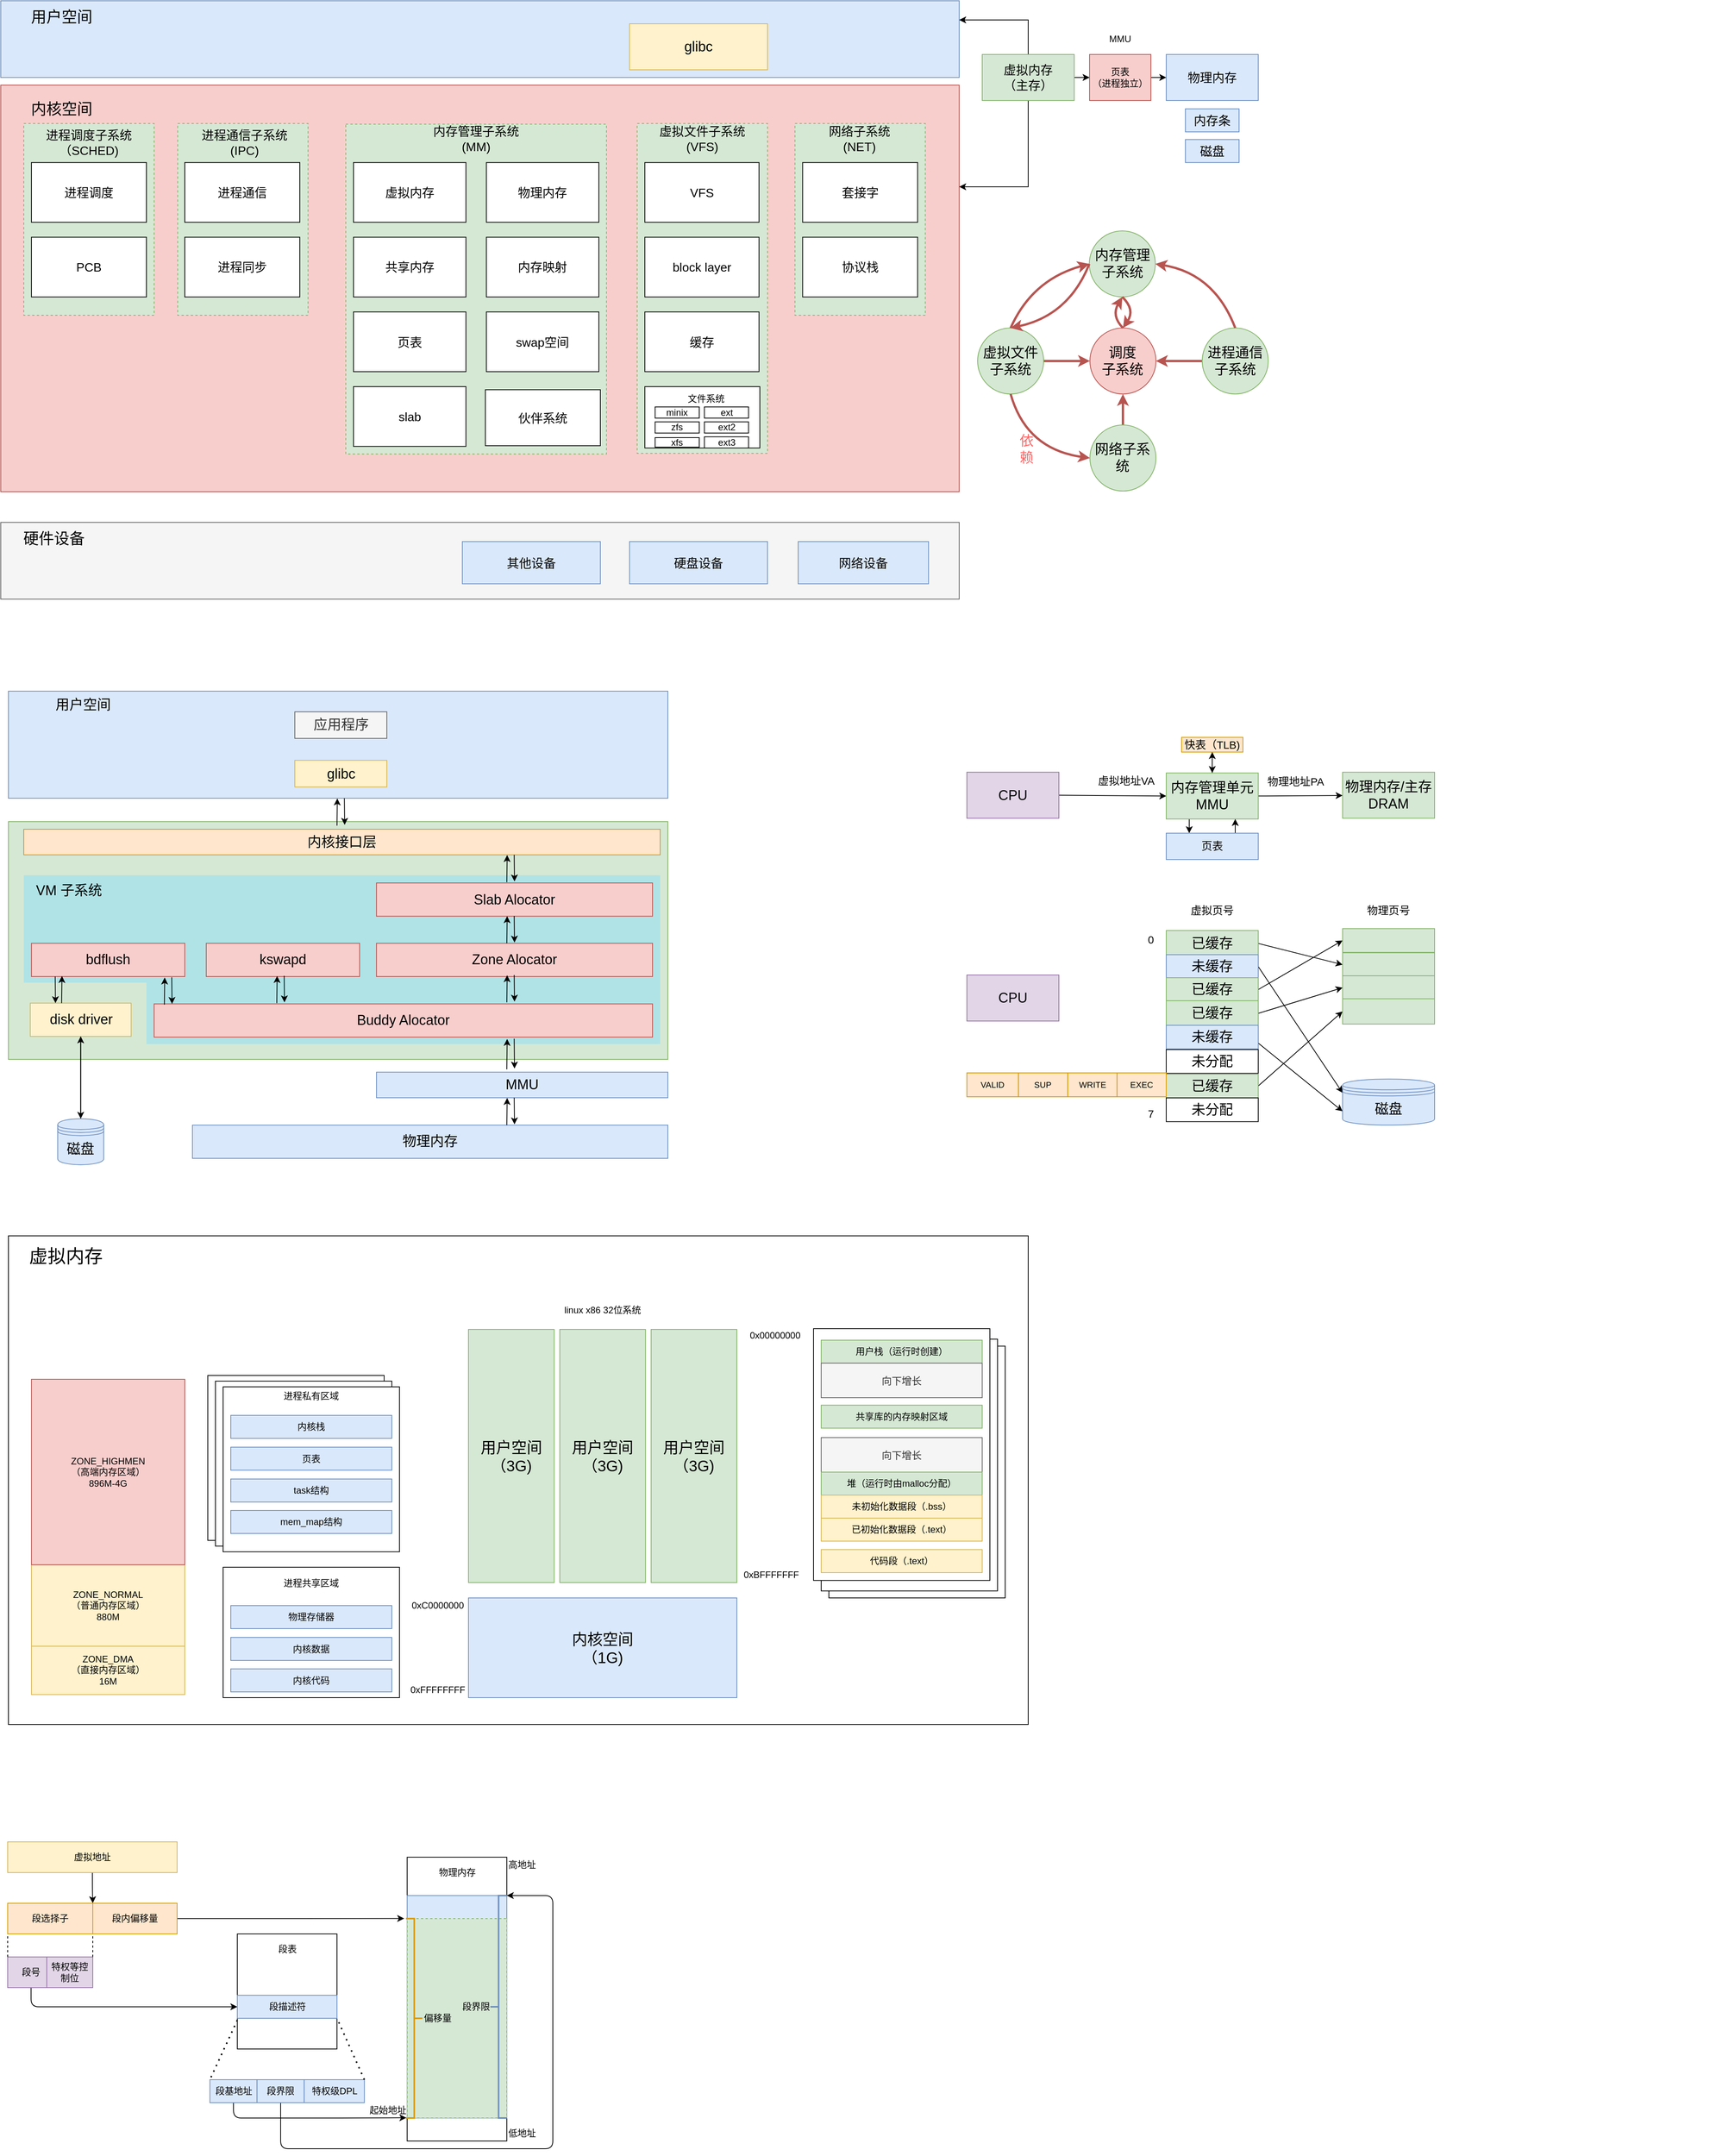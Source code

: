<mxfile version="13.7.6" type="github">
  <diagram id="ENjshLIb4hmxt5g2uItI" name="Page-1">
    <mxGraphModel dx="1351" dy="923" grid="1" gridSize="10" guides="1" tooltips="1" connect="1" arrows="1" fold="1" page="1" pageScale="1" pageWidth="827" pageHeight="1169" math="0" shadow="0">
      <root>
        <mxCell id="0" />
        <mxCell id="1" parent="0" />
        <mxCell id="VhZChntwZuJe6j0MP377-237" value="" style="rounded=0;whiteSpace=wrap;html=1;shadow=0;strokeColor=#666666;fontSize=18;fillColor=#f5f5f5;fontColor=#333333;" vertex="1" parent="1">
          <mxGeometry x="30" y="710" width="1250" height="100" as="geometry" />
        </mxCell>
        <mxCell id="VhZChntwZuJe6j0MP377-67" value="" style="rounded=0;whiteSpace=wrap;html=1;shadow=0;fontSize=12;fillColor=#f8cecc;strokeColor=#b85450;" vertex="1" parent="1">
          <mxGeometry x="30" y="140" width="1250" height="530" as="geometry" />
        </mxCell>
        <mxCell id="VhZChntwZuJe6j0MP377-232" value="" style="rounded=0;whiteSpace=wrap;html=1;shadow=0;dashed=1;strokeColor=#82b366;fontSize=18;fillColor=#d5e8d4;" vertex="1" parent="1">
          <mxGeometry x="860" y="190" width="170" height="430" as="geometry" />
        </mxCell>
        <mxCell id="VhZChntwZuJe6j0MP377-227" value="" style="rounded=0;whiteSpace=wrap;html=1;shadow=0;dashed=1;strokeColor=#82b366;fontSize=18;fillColor=#d5e8d4;" vertex="1" parent="1">
          <mxGeometry x="60" y="190" width="170" height="250" as="geometry" />
        </mxCell>
        <mxCell id="VhZChntwZuJe6j0MP377-216" value="" style="rounded=0;whiteSpace=wrap;html=1;shadow=0;fontSize=18;fillColor=#d5e8d4;strokeColor=#82b366;" vertex="1" parent="1">
          <mxGeometry x="40" y="1100" width="860" height="310" as="geometry" />
        </mxCell>
        <mxCell id="VhZChntwZuJe6j0MP377-214" value="" style="rounded=0;whiteSpace=wrap;html=1;shadow=0;fontSize=18;dashed=1;fillColor=#b0e3e6;strokeColor=none;" vertex="1" parent="1">
          <mxGeometry x="60" y="1170" width="220" height="140" as="geometry" />
        </mxCell>
        <mxCell id="VhZChntwZuJe6j0MP377-213" value="" style="rounded=0;whiteSpace=wrap;html=1;shadow=0;fontSize=18;dashed=1;fillColor=#b0e3e6;perimeterSpacing=1;strokeColor=none;" vertex="1" parent="1">
          <mxGeometry x="220" y="1170" width="670" height="220" as="geometry" />
        </mxCell>
        <mxCell id="VhZChntwZuJe6j0MP377-147" value="" style="rounded=0;whiteSpace=wrap;html=1;shadow=0;fontSize=12;" vertex="1" parent="1">
          <mxGeometry x="40" y="1640" width="1330" height="637" as="geometry" />
        </mxCell>
        <mxCell id="VhZChntwZuJe6j0MP377-140" value="" style="group" vertex="1" connectable="0" parent="1">
          <mxGeometry x="1090" y="1761" width="250" height="351" as="geometry" />
        </mxCell>
        <mxCell id="VhZChntwZuJe6j0MP377-103" value="" style="rounded=0;whiteSpace=wrap;html=1;shadow=0;fontSize=12;" vertex="1" parent="VhZChntwZuJe6j0MP377-140">
          <mxGeometry x="20" y="22.792" width="230" height="328.208" as="geometry" />
        </mxCell>
        <mxCell id="VhZChntwZuJe6j0MP377-102" value="" style="rounded=0;whiteSpace=wrap;html=1;shadow=0;fontSize=12;" vertex="1" parent="VhZChntwZuJe6j0MP377-140">
          <mxGeometry x="10" y="13.675" width="230" height="328.208" as="geometry" />
        </mxCell>
        <mxCell id="VhZChntwZuJe6j0MP377-101" value="" style="rounded=0;whiteSpace=wrap;html=1;shadow=0;fontSize=12;" vertex="1" parent="VhZChntwZuJe6j0MP377-140">
          <mxGeometry width="230" height="328.208" as="geometry" />
        </mxCell>
        <mxCell id="VhZChntwZuJe6j0MP377-116" value="" style="group" vertex="1" connectable="0" parent="1">
          <mxGeometry x="350" y="1832" width="290" height="410" as="geometry" />
        </mxCell>
        <mxCell id="VhZChntwZuJe6j0MP377-126" value="" style="group" vertex="1" connectable="0" parent="VhZChntwZuJe6j0MP377-116">
          <mxGeometry x="-50" y="-10" width="250" height="229.87" as="geometry" />
        </mxCell>
        <mxCell id="VhZChntwZuJe6j0MP377-104" value="" style="rounded=0;whiteSpace=wrap;html=1;shadow=0;fontSize=12;" vertex="1" parent="VhZChntwZuJe6j0MP377-126">
          <mxGeometry width="230" height="215.033" as="geometry" />
        </mxCell>
        <mxCell id="VhZChntwZuJe6j0MP377-105" value="" style="rounded=0;whiteSpace=wrap;html=1;shadow=0;fontSize=12;" vertex="1" parent="VhZChntwZuJe6j0MP377-126">
          <mxGeometry x="10" y="7.417" width="230" height="215.033" as="geometry" />
        </mxCell>
        <mxCell id="VhZChntwZuJe6j0MP377-106" value="" style="rounded=0;whiteSpace=wrap;html=1;shadow=0;fontSize=12;" vertex="1" parent="VhZChntwZuJe6j0MP377-126">
          <mxGeometry x="20" y="14.837" width="230" height="215.033" as="geometry" />
        </mxCell>
        <mxCell id="VhZChntwZuJe6j0MP377-117" value="进程私有区域" style="text;html=1;strokeColor=none;fillColor=none;align=center;verticalAlign=middle;whiteSpace=wrap;rounded=0;shadow=0;fontSize=12;" vertex="1" parent="VhZChntwZuJe6j0MP377-126">
          <mxGeometry x="85" y="16.84" width="100" height="20" as="geometry" />
        </mxCell>
        <mxCell id="VhZChntwZuJe6j0MP377-112" value="内核栈" style="rounded=0;whiteSpace=wrap;html=1;shadow=0;fontSize=12;fillColor=#dae8fc;strokeColor=#6c8ebf;" vertex="1" parent="VhZChntwZuJe6j0MP377-116">
          <mxGeometry x="-20" y="42" width="210" height="30" as="geometry" />
        </mxCell>
        <mxCell id="VhZChntwZuJe6j0MP377-113" value="页表" style="rounded=0;whiteSpace=wrap;html=1;shadow=0;fontSize=12;fillColor=#dae8fc;strokeColor=#6c8ebf;" vertex="1" parent="VhZChntwZuJe6j0MP377-116">
          <mxGeometry x="-20" y="83.5" width="210" height="30" as="geometry" />
        </mxCell>
        <mxCell id="VhZChntwZuJe6j0MP377-114" value="task结构" style="rounded=0;whiteSpace=wrap;html=1;shadow=0;fontSize=12;fillColor=#dae8fc;strokeColor=#6c8ebf;" vertex="1" parent="VhZChntwZuJe6j0MP377-116">
          <mxGeometry x="-20" y="125" width="210" height="30" as="geometry" />
        </mxCell>
        <mxCell id="VhZChntwZuJe6j0MP377-115" value="mem_map结构" style="rounded=0;whiteSpace=wrap;html=1;shadow=0;fontSize=12;fillColor=#dae8fc;strokeColor=#6c8ebf;" vertex="1" parent="VhZChntwZuJe6j0MP377-116">
          <mxGeometry x="-20" y="166" width="210" height="30" as="geometry" />
        </mxCell>
        <mxCell id="VhZChntwZuJe6j0MP377-118" value="" style="rounded=0;whiteSpace=wrap;html=1;shadow=0;fontSize=12;" vertex="1" parent="VhZChntwZuJe6j0MP377-116">
          <mxGeometry x="-30" y="240" width="230" height="170" as="geometry" />
        </mxCell>
        <mxCell id="VhZChntwZuJe6j0MP377-119" value="进程共享区域" style="text;html=1;strokeColor=none;fillColor=none;align=center;verticalAlign=middle;whiteSpace=wrap;rounded=0;shadow=0;fontSize=12;" vertex="1" parent="VhZChntwZuJe6j0MP377-116">
          <mxGeometry x="35" y="250" width="100" height="22.08" as="geometry" />
        </mxCell>
        <mxCell id="VhZChntwZuJe6j0MP377-127" value="物理存储器" style="rounded=0;whiteSpace=wrap;html=1;shadow=0;fontSize=12;fillColor=#dae8fc;strokeColor=#6c8ebf;" vertex="1" parent="VhZChntwZuJe6j0MP377-116">
          <mxGeometry x="-20" y="290" width="210" height="30" as="geometry" />
        </mxCell>
        <mxCell id="VhZChntwZuJe6j0MP377-128" value="内核数据" style="rounded=0;whiteSpace=wrap;html=1;shadow=0;fontSize=12;fillColor=#dae8fc;strokeColor=#6c8ebf;" vertex="1" parent="VhZChntwZuJe6j0MP377-116">
          <mxGeometry x="-20" y="331.5" width="210" height="30" as="geometry" />
        </mxCell>
        <mxCell id="VhZChntwZuJe6j0MP377-129" value="内核代码" style="rounded=0;whiteSpace=wrap;html=1;shadow=0;fontSize=12;fillColor=#dae8fc;strokeColor=#6c8ebf;" vertex="1" parent="VhZChntwZuJe6j0MP377-116">
          <mxGeometry x="-20" y="372.5" width="210" height="30" as="geometry" />
        </mxCell>
        <mxCell id="VhZChntwZuJe6j0MP377-138" value="" style="group" vertex="1" connectable="0" parent="VhZChntwZuJe6j0MP377-116">
          <mxGeometry x="210" y="280" width="80" height="130" as="geometry" />
        </mxCell>
        <mxCell id="VhZChntwZuJe6j0MP377-137" value="" style="group" vertex="1" connectable="0" parent="VhZChntwZuJe6j0MP377-138">
          <mxGeometry width="80" height="130" as="geometry" />
        </mxCell>
        <mxCell id="VhZChntwZuJe6j0MP377-130" value="0xC0000000" style="text;html=1;strokeColor=none;fillColor=none;align=center;verticalAlign=middle;whiteSpace=wrap;rounded=0;shadow=0;fontSize=12;" vertex="1" parent="VhZChntwZuJe6j0MP377-137">
          <mxGeometry width="80" height="20" as="geometry" />
        </mxCell>
        <mxCell id="VhZChntwZuJe6j0MP377-131" value="0xFFFFFFFF" style="text;html=1;strokeColor=none;fillColor=none;align=center;verticalAlign=middle;whiteSpace=wrap;rounded=0;shadow=0;fontSize=12;" vertex="1" parent="VhZChntwZuJe6j0MP377-137">
          <mxGeometry y="110" width="80" height="20" as="geometry" />
        </mxCell>
        <mxCell id="VhZChntwZuJe6j0MP377-18" value="网络设备" style="rounded=0;whiteSpace=wrap;html=1;fontSize=16;fillColor=#dae8fc;strokeColor=#6c8ebf;" vertex="1" parent="1">
          <mxGeometry x="1070" y="735" width="170" height="55" as="geometry" />
        </mxCell>
        <mxCell id="VhZChntwZuJe6j0MP377-20" value="硬盘设备" style="rounded=0;whiteSpace=wrap;html=1;fontSize=16;fillColor=#dae8fc;strokeColor=#6c8ebf;" vertex="1" parent="1">
          <mxGeometry x="850" y="735" width="180" height="55" as="geometry" />
        </mxCell>
        <mxCell id="VhZChntwZuJe6j0MP377-22" value="进程调度子系统（SCHED)" style="text;html=1;strokeColor=none;fillColor=none;align=center;verticalAlign=middle;whiteSpace=wrap;rounded=0;fontSize=16;" vertex="1" parent="1">
          <mxGeometry x="55" y="205" width="180" height="20" as="geometry" />
        </mxCell>
        <mxCell id="VhZChntwZuJe6j0MP377-27" value="" style="shape=image;verticalLabelPosition=bottom;labelBackgroundColor=#ffffff;verticalAlign=top;aspect=fixed;imageAspect=0;image=http://1.bp.blogspot.com/-Crv4XwqWgtM/U5rSk94-EUI/AAAAAAAAAO4/dnbCAPQBNVY/s1600/block+hierarchy+(3).png;" vertex="1" parent="1">
          <mxGeometry x="1910" y="390.0" width="356" height="520" as="geometry" />
        </mxCell>
        <mxCell id="VhZChntwZuJe6j0MP377-38" value="物理内存" style="rounded=0;whiteSpace=wrap;html=1;fontSize=16;fillColor=#dae8fc;strokeColor=#6c8ebf;" vertex="1" parent="1">
          <mxGeometry x="1550" y="100" width="120" height="60" as="geometry" />
        </mxCell>
        <mxCell id="VhZChntwZuJe6j0MP377-39" value="内存条" style="rounded=0;whiteSpace=wrap;html=1;fontSize=16;fillColor=#dae8fc;strokeColor=#6c8ebf;" vertex="1" parent="1">
          <mxGeometry x="1575" y="170.88" width="70" height="30" as="geometry" />
        </mxCell>
        <mxCell id="VhZChntwZuJe6j0MP377-57" value="" style="group" vertex="1" connectable="0" parent="1">
          <mxGeometry x="580" y="410" width="690" height="212.99" as="geometry" />
        </mxCell>
        <mxCell id="VhZChntwZuJe6j0MP377-56" value="" style="group;fontSize=12;" vertex="1" connectable="0" parent="VhZChntwZuJe6j0MP377-57">
          <mxGeometry width="690" height="212.99" as="geometry" />
        </mxCell>
        <mxCell id="VhZChntwZuJe6j0MP377-58" value="" style="group" vertex="1" connectable="0" parent="VhZChntwZuJe6j0MP377-56">
          <mxGeometry x="-510" y="-169.12" width="1200" height="382.11" as="geometry" />
        </mxCell>
        <mxCell id="VhZChntwZuJe6j0MP377-218" value="" style="group" vertex="1" connectable="0" parent="VhZChntwZuJe6j0MP377-58">
          <mxGeometry x="420" width="330" height="380" as="geometry" />
        </mxCell>
        <mxCell id="VhZChntwZuJe6j0MP377-230" value="" style="rounded=0;whiteSpace=wrap;html=1;shadow=0;dashed=1;strokeColor=#82b366;fontSize=18;fillColor=#d5e8d4;" vertex="1" parent="VhZChntwZuJe6j0MP377-218">
          <mxGeometry x="-10" y="-50" width="340" height="430" as="geometry" />
        </mxCell>
        <mxCell id="VhZChntwZuJe6j0MP377-1" value="虚拟内存" style="rounded=0;whiteSpace=wrap;html=1;fontSize=16;" vertex="1" parent="VhZChntwZuJe6j0MP377-218">
          <mxGeometry width="146.667" height="77.895" as="geometry" />
        </mxCell>
        <mxCell id="VhZChntwZuJe6j0MP377-3" value="物理内存" style="rounded=0;whiteSpace=wrap;html=1;fontSize=16;" vertex="1" parent="VhZChntwZuJe6j0MP377-218">
          <mxGeometry x="173.333" width="146.667" height="77.895" as="geometry" />
        </mxCell>
        <mxCell id="VhZChntwZuJe6j0MP377-4" value="共享内存" style="rounded=0;whiteSpace=wrap;html=1;fontSize=16;" vertex="1" parent="VhZChntwZuJe6j0MP377-218">
          <mxGeometry y="97.368" width="146.667" height="77.895" as="geometry" />
        </mxCell>
        <mxCell id="VhZChntwZuJe6j0MP377-5" value="内存映射" style="rounded=0;whiteSpace=wrap;html=1;fontSize=16;" vertex="1" parent="VhZChntwZuJe6j0MP377-218">
          <mxGeometry x="173.333" y="97.368" width="146.667" height="77.895" as="geometry" />
        </mxCell>
        <mxCell id="VhZChntwZuJe6j0MP377-6" value="页表" style="rounded=0;whiteSpace=wrap;html=1;fontSize=16;" vertex="1" parent="VhZChntwZuJe6j0MP377-218">
          <mxGeometry y="194.737" width="146.667" height="77.895" as="geometry" />
        </mxCell>
        <mxCell id="VhZChntwZuJe6j0MP377-8" value="slab" style="rounded=0;whiteSpace=wrap;html=1;fontSize=16;" vertex="1" parent="VhZChntwZuJe6j0MP377-218">
          <mxGeometry y="292.105" width="146.667" height="77.895" as="geometry" />
        </mxCell>
        <mxCell id="VhZChntwZuJe6j0MP377-7" value="swap空间" style="rounded=0;whiteSpace=wrap;html=1;fontSize=16;" vertex="1" parent="VhZChntwZuJe6j0MP377-218">
          <mxGeometry x="173.333" y="194.737" width="146.667" height="77.895" as="geometry" />
        </mxCell>
        <mxCell id="VhZChntwZuJe6j0MP377-23" value="内存管理子系统&lt;br&gt;(MM)" style="text;html=1;strokeColor=none;fillColor=none;align=center;verticalAlign=middle;whiteSpace=wrap;rounded=0;fontSize=16;" vertex="1" parent="VhZChntwZuJe6j0MP377-218">
          <mxGeometry x="90" y="-40.88" width="140" height="20" as="geometry" />
        </mxCell>
        <mxCell id="VhZChntwZuJe6j0MP377-224" value="" style="group" vertex="1" connectable="0" parent="VhZChntwZuJe6j0MP377-58">
          <mxGeometry width="150" height="175.26" as="geometry" />
        </mxCell>
        <mxCell id="VhZChntwZuJe6j0MP377-13" value="进程调度" style="rounded=0;whiteSpace=wrap;html=1;fontSize=16;" vertex="1" parent="VhZChntwZuJe6j0MP377-224">
          <mxGeometry width="150" height="77.893" as="geometry" />
        </mxCell>
        <mxCell id="VhZChntwZuJe6j0MP377-14" value="PCB" style="rounded=0;whiteSpace=wrap;html=1;fontSize=16;" vertex="1" parent="VhZChntwZuJe6j0MP377-224">
          <mxGeometry y="97.367" width="150" height="77.893" as="geometry" />
        </mxCell>
        <mxCell id="VhZChntwZuJe6j0MP377-225" value="" style="group" vertex="1" connectable="0" parent="VhZChntwZuJe6j0MP377-58">
          <mxGeometry x="800" width="150.003" height="382.11" as="geometry" />
        </mxCell>
        <mxCell id="VhZChntwZuJe6j0MP377-9" value="VFS" style="rounded=0;whiteSpace=wrap;html=1;fontSize=16;" vertex="1" parent="VhZChntwZuJe6j0MP377-225">
          <mxGeometry width="148.917" height="77.895" as="geometry" />
        </mxCell>
        <mxCell id="VhZChntwZuJe6j0MP377-10" value="block layer" style="rounded=0;whiteSpace=wrap;html=1;fontSize=16;" vertex="1" parent="VhZChntwZuJe6j0MP377-225">
          <mxGeometry y="97.368" width="148.917" height="77.895" as="geometry" />
        </mxCell>
        <mxCell id="VhZChntwZuJe6j0MP377-11" value="缓存" style="rounded=0;whiteSpace=wrap;html=1;fontSize=16;" vertex="1" parent="VhZChntwZuJe6j0MP377-225">
          <mxGeometry y="194.737" width="148.917" height="77.895" as="geometry" />
        </mxCell>
        <mxCell id="VhZChntwZuJe6j0MP377-63" value="" style="group" vertex="1" connectable="0" parent="VhZChntwZuJe6j0MP377-225">
          <mxGeometry x="0.003" y="292.11" width="150" height="90" as="geometry" />
        </mxCell>
        <mxCell id="VhZChntwZuJe6j0MP377-62" value="" style="group" vertex="1" connectable="0" parent="VhZChntwZuJe6j0MP377-63">
          <mxGeometry width="150" height="90" as="geometry" />
        </mxCell>
        <mxCell id="VhZChntwZuJe6j0MP377-59" value="" style="group" vertex="1" connectable="0" parent="VhZChntwZuJe6j0MP377-62">
          <mxGeometry width="150" height="90" as="geometry" />
        </mxCell>
        <mxCell id="VhZChntwZuJe6j0MP377-54" value="" style="rounded=0;whiteSpace=wrap;html=1;shadow=0;fontSize=12;" vertex="1" parent="VhZChntwZuJe6j0MP377-59">
          <mxGeometry width="150" height="80" as="geometry" />
        </mxCell>
        <mxCell id="VhZChntwZuJe6j0MP377-34" value="文件系统" style="text;html=1;strokeColor=none;fillColor=none;align=center;verticalAlign=middle;whiteSpace=wrap;rounded=0;fontSize=12;" vertex="1" parent="VhZChntwZuJe6j0MP377-59">
          <mxGeometry x="33.481" y="10.588" width="93.748" height="10.588" as="geometry" />
        </mxCell>
        <mxCell id="VhZChntwZuJe6j0MP377-233" value="" style="group" vertex="1" connectable="0" parent="VhZChntwZuJe6j0MP377-59">
          <mxGeometry x="13.39" y="26.47" width="121.87" height="53.53" as="geometry" />
        </mxCell>
        <mxCell id="VhZChntwZuJe6j0MP377-28" value="minix" style="rounded=0;whiteSpace=wrap;html=1;fontSize=12;" vertex="1" parent="VhZChntwZuJe6j0MP377-233">
          <mxGeometry x="0.003" width="57.586" height="14.599" as="geometry" />
        </mxCell>
        <mxCell id="VhZChntwZuJe6j0MP377-29" value="ext" style="rounded=0;whiteSpace=wrap;html=1;fontSize=12;" vertex="1" parent="VhZChntwZuJe6j0MP377-233">
          <mxGeometry x="64.284" width="57.586" height="14.599" as="geometry" />
        </mxCell>
        <mxCell id="VhZChntwZuJe6j0MP377-30" value="ext2" style="rounded=0;whiteSpace=wrap;html=1;fontSize=12;" vertex="1" parent="VhZChntwZuJe6j0MP377-233">
          <mxGeometry x="64.284" y="19.465" width="57.586" height="14.599" as="geometry" />
        </mxCell>
        <mxCell id="VhZChntwZuJe6j0MP377-31" value="ext3" style="rounded=0;whiteSpace=wrap;html=1;fontSize=12;" vertex="1" parent="VhZChntwZuJe6j0MP377-233">
          <mxGeometry x="64.284" y="38.931" width="57.586" height="14.599" as="geometry" />
        </mxCell>
        <mxCell id="VhZChntwZuJe6j0MP377-33" value="zfs" style="rounded=0;whiteSpace=wrap;html=1;fontSize=12;" vertex="1" parent="VhZChntwZuJe6j0MP377-233">
          <mxGeometry x="0.003" y="19.465" width="57.586" height="14.599" as="geometry" />
        </mxCell>
        <mxCell id="VhZChntwZuJe6j0MP377-35" value="xfs" style="rounded=0;whiteSpace=wrap;html=1;fontSize=12;" vertex="1" parent="VhZChntwZuJe6j0MP377-233">
          <mxGeometry y="40.012" width="57.588" height="12.437" as="geometry" />
        </mxCell>
        <mxCell id="VhZChntwZuJe6j0MP377-226" value="" style="group" vertex="1" connectable="0" parent="VhZChntwZuJe6j0MP377-58">
          <mxGeometry x="1010" width="155.77" height="199.12" as="geometry" />
        </mxCell>
        <mxCell id="VhZChntwZuJe6j0MP377-234" value="" style="rounded=0;whiteSpace=wrap;html=1;shadow=0;dashed=1;strokeColor=#82b366;fontSize=18;fillColor=#d5e8d4;" vertex="1" parent="VhZChntwZuJe6j0MP377-226">
          <mxGeometry x="-14.23" y="-50.88" width="170" height="250" as="geometry" />
        </mxCell>
        <mxCell id="VhZChntwZuJe6j0MP377-235" value="" style="group" vertex="1" connectable="0" parent="VhZChntwZuJe6j0MP377-226">
          <mxGeometry x="-4.23" width="150" height="175.26" as="geometry" />
        </mxCell>
        <mxCell id="VhZChntwZuJe6j0MP377-16" value="套接字" style="rounded=0;whiteSpace=wrap;html=1;fontSize=16;" vertex="1" parent="VhZChntwZuJe6j0MP377-235">
          <mxGeometry width="150" height="77.893" as="geometry" />
        </mxCell>
        <mxCell id="VhZChntwZuJe6j0MP377-17" value="协议栈" style="rounded=0;whiteSpace=wrap;html=1;fontSize=16;" vertex="1" parent="VhZChntwZuJe6j0MP377-235">
          <mxGeometry y="97.367" width="150" height="77.893" as="geometry" />
        </mxCell>
        <mxCell id="VhZChntwZuJe6j0MP377-68" value="" style="rounded=0;whiteSpace=wrap;html=1;shadow=0;fontSize=12;fillColor=#dae8fc;strokeColor=#6c8ebf;" vertex="1" parent="1">
          <mxGeometry x="30" y="30" width="1250" height="100" as="geometry" />
        </mxCell>
        <mxCell id="VhZChntwZuJe6j0MP377-69" value="用户空间" style="text;html=1;strokeColor=none;fillColor=none;align=center;verticalAlign=middle;whiteSpace=wrap;rounded=0;shadow=0;fontSize=20;" vertex="1" parent="1">
          <mxGeometry x="60" y="40" width="99" height="20" as="geometry" />
        </mxCell>
        <mxCell id="VhZChntwZuJe6j0MP377-70" value="内核空间" style="text;html=1;strokeColor=none;fillColor=none;align=center;verticalAlign=middle;whiteSpace=wrap;rounded=0;shadow=0;fontSize=20;" vertex="1" parent="1">
          <mxGeometry x="60" y="160" width="99" height="20" as="geometry" />
        </mxCell>
        <mxCell id="VhZChntwZuJe6j0MP377-73" style="edgeStyle=orthogonalEdgeStyle;rounded=0;orthogonalLoop=1;jettySize=auto;html=1;exitX=0.5;exitY=0;exitDx=0;exitDy=0;entryX=1;entryY=0.25;entryDx=0;entryDy=0;fontSize=20;" edge="1" parent="1" source="VhZChntwZuJe6j0MP377-72" target="VhZChntwZuJe6j0MP377-68">
          <mxGeometry relative="1" as="geometry" />
        </mxCell>
        <mxCell id="VhZChntwZuJe6j0MP377-74" style="edgeStyle=orthogonalEdgeStyle;rounded=0;orthogonalLoop=1;jettySize=auto;html=1;exitX=0.5;exitY=1;exitDx=0;exitDy=0;fontSize=20;entryX=1;entryY=0.25;entryDx=0;entryDy=0;" edge="1" parent="1" source="VhZChntwZuJe6j0MP377-72" target="VhZChntwZuJe6j0MP377-67">
          <mxGeometry relative="1" as="geometry" />
        </mxCell>
        <mxCell id="VhZChntwZuJe6j0MP377-79" style="edgeStyle=orthogonalEdgeStyle;rounded=0;orthogonalLoop=1;jettySize=auto;html=1;exitX=1;exitY=0.5;exitDx=0;exitDy=0;fontSize=12;" edge="1" parent="1" source="VhZChntwZuJe6j0MP377-72" target="VhZChntwZuJe6j0MP377-77">
          <mxGeometry relative="1" as="geometry" />
        </mxCell>
        <mxCell id="VhZChntwZuJe6j0MP377-72" value="虚拟内存&lt;br&gt;（主存）" style="rounded=0;whiteSpace=wrap;html=1;fontSize=16;fillColor=#d5e8d4;strokeColor=#82b366;" vertex="1" parent="1">
          <mxGeometry x="1310" y="100" width="120" height="60" as="geometry" />
        </mxCell>
        <mxCell id="VhZChntwZuJe6j0MP377-78" style="edgeStyle=orthogonalEdgeStyle;rounded=0;orthogonalLoop=1;jettySize=auto;html=1;exitX=1;exitY=0.5;exitDx=0;exitDy=0;entryX=0;entryY=0.5;entryDx=0;entryDy=0;fontSize=12;" edge="1" parent="1" source="VhZChntwZuJe6j0MP377-77" target="VhZChntwZuJe6j0MP377-38">
          <mxGeometry relative="1" as="geometry" />
        </mxCell>
        <mxCell id="VhZChntwZuJe6j0MP377-77" value="页表&lt;br&gt;（进程独立）" style="rounded=0;whiteSpace=wrap;html=1;shadow=0;fontSize=12;fillColor=#f8cecc;strokeColor=#b85450;" vertex="1" parent="1">
          <mxGeometry x="1450" y="100" width="80" height="60" as="geometry" />
        </mxCell>
        <mxCell id="VhZChntwZuJe6j0MP377-80" value="磁盘" style="rounded=0;whiteSpace=wrap;html=1;fontSize=16;fillColor=#dae8fc;strokeColor=#6c8ebf;" vertex="1" parent="1">
          <mxGeometry x="1575" y="210.88" width="70" height="30" as="geometry" />
        </mxCell>
        <mxCell id="VhZChntwZuJe6j0MP377-81" value="glibc" style="rounded=0;whiteSpace=wrap;html=1;shadow=0;fontSize=18;fillColor=#fff2cc;strokeColor=#d6b656;" vertex="1" parent="1">
          <mxGeometry x="850" y="60" width="180" height="60" as="geometry" />
        </mxCell>
        <mxCell id="VhZChntwZuJe6j0MP377-82" value="伙伴系统" style="rounded=0;whiteSpace=wrap;html=1;fontSize=16;" vertex="1" parent="1">
          <mxGeometry x="662" y="537" width="150" height="73" as="geometry" />
        </mxCell>
        <mxCell id="VhZChntwZuJe6j0MP377-83" value="MMU" style="text;html=1;strokeColor=none;fillColor=none;align=center;verticalAlign=middle;whiteSpace=wrap;rounded=0;shadow=0;fontSize=12;" vertex="1" parent="1">
          <mxGeometry x="1470" y="70" width="40" height="20" as="geometry" />
        </mxCell>
        <mxCell id="VhZChntwZuJe6j0MP377-100" value="" style="group" vertex="1" connectable="0" parent="1">
          <mxGeometry x="1100" y="1776" width="210" height="330" as="geometry" />
        </mxCell>
        <mxCell id="VhZChntwZuJe6j0MP377-92" value="用户栈（运行时创建）" style="rounded=0;whiteSpace=wrap;html=1;shadow=0;fontSize=12;fillColor=#d5e8d4;strokeColor=#82b366;" vertex="1" parent="VhZChntwZuJe6j0MP377-100">
          <mxGeometry width="210" height="30" as="geometry" />
        </mxCell>
        <mxCell id="VhZChntwZuJe6j0MP377-93" value="向下增长" style="rounded=0;whiteSpace=wrap;html=1;shadow=0;fontSize=13;fillColor=#f5f5f5;strokeColor=#666666;fontColor=#333333;" vertex="1" parent="VhZChntwZuJe6j0MP377-100">
          <mxGeometry y="30" width="210" height="45" as="geometry" />
        </mxCell>
        <mxCell id="VhZChntwZuJe6j0MP377-94" value="共享库的内存映射区域" style="rounded=0;whiteSpace=wrap;html=1;shadow=0;fontSize=12;fillColor=#d5e8d4;strokeColor=#82b366;" vertex="1" parent="VhZChntwZuJe6j0MP377-100">
          <mxGeometry y="84.75" width="210" height="30" as="geometry" />
        </mxCell>
        <mxCell id="VhZChntwZuJe6j0MP377-95" value="向下增长" style="rounded=0;whiteSpace=wrap;html=1;shadow=0;fontSize=13;fillColor=#f5f5f5;strokeColor=#666666;fontColor=#333333;" vertex="1" parent="VhZChntwZuJe6j0MP377-100">
          <mxGeometry y="127" width="210" height="45" as="geometry" />
        </mxCell>
        <mxCell id="VhZChntwZuJe6j0MP377-96" value="堆（运行时由malloc分配）" style="rounded=0;whiteSpace=wrap;html=1;shadow=0;fontSize=12;fillColor=#d5e8d4;strokeColor=#82b366;" vertex="1" parent="VhZChntwZuJe6j0MP377-100">
          <mxGeometry y="172" width="210" height="30" as="geometry" />
        </mxCell>
        <mxCell id="VhZChntwZuJe6j0MP377-97" value="未初始化数据段（.bss）" style="rounded=0;whiteSpace=wrap;html=1;shadow=0;fontSize=12;fillColor=#fff2cc;strokeColor=#d6b656;" vertex="1" parent="VhZChntwZuJe6j0MP377-100">
          <mxGeometry y="202" width="210" height="30" as="geometry" />
        </mxCell>
        <mxCell id="VhZChntwZuJe6j0MP377-98" value="已初始化数据段（.text）" style="rounded=0;whiteSpace=wrap;html=1;shadow=0;fontSize=12;fillColor=#fff2cc;strokeColor=#d6b656;" vertex="1" parent="VhZChntwZuJe6j0MP377-100">
          <mxGeometry y="232" width="210" height="30" as="geometry" />
        </mxCell>
        <mxCell id="VhZChntwZuJe6j0MP377-99" value="代码段（.text）" style="rounded=0;whiteSpace=wrap;html=1;shadow=0;fontSize=12;fillColor=#fff2cc;strokeColor=#d6b656;" vertex="1" parent="VhZChntwZuJe6j0MP377-100">
          <mxGeometry y="273" width="210" height="30" as="geometry" />
        </mxCell>
        <mxCell id="VhZChntwZuJe6j0MP377-132" value="0xBFFFFFFF" style="text;html=1;strokeColor=none;fillColor=none;align=center;verticalAlign=middle;whiteSpace=wrap;rounded=0;shadow=0;fontSize=12;" vertex="1" parent="1">
          <mxGeometry x="995" y="2072" width="80" height="20" as="geometry" />
        </mxCell>
        <mxCell id="VhZChntwZuJe6j0MP377-133" value="0x00000000" style="text;html=1;strokeColor=none;fillColor=none;align=center;verticalAlign=middle;whiteSpace=wrap;rounded=0;shadow=0;fontSize=12;" vertex="1" parent="1">
          <mxGeometry x="1000" y="1760" width="80" height="20" as="geometry" />
        </mxCell>
        <mxCell id="VhZChntwZuJe6j0MP377-135" value="" style="group" vertex="1" connectable="0" parent="1">
          <mxGeometry x="640" y="1727" width="350" height="515" as="geometry" />
        </mxCell>
        <mxCell id="VhZChntwZuJe6j0MP377-87" value="用户空间&lt;br style=&quot;font-size: 20px;&quot;&gt;（3G)" style="rounded=0;whiteSpace=wrap;html=1;shadow=0;fontSize=20;fillColor=#d5e8d4;strokeColor=#82b366;" vertex="1" parent="VhZChntwZuJe6j0MP377-135">
          <mxGeometry y="35" width="111.806" height="330" as="geometry" />
        </mxCell>
        <mxCell id="VhZChntwZuJe6j0MP377-88" value="内核空间&lt;br style=&quot;font-size: 20px&quot;&gt;（1G)" style="rounded=0;whiteSpace=wrap;html=1;shadow=0;fontSize=20;fillColor=#dae8fc;strokeColor=#6c8ebf;" vertex="1" parent="VhZChntwZuJe6j0MP377-135">
          <mxGeometry y="385" width="350" height="130" as="geometry" />
        </mxCell>
        <mxCell id="VhZChntwZuJe6j0MP377-90" value="用户空间&lt;br style=&quot;font-size: 20px;&quot;&gt;（3G)" style="rounded=0;whiteSpace=wrap;html=1;shadow=0;fontSize=20;fillColor=#d5e8d4;strokeColor=#82b366;" vertex="1" parent="VhZChntwZuJe6j0MP377-135">
          <mxGeometry x="119.097" y="35" width="111.806" height="330" as="geometry" />
        </mxCell>
        <mxCell id="VhZChntwZuJe6j0MP377-91" value="用户空间&lt;br style=&quot;font-size: 20px;&quot;&gt;（3G)" style="rounded=0;whiteSpace=wrap;html=1;shadow=0;fontSize=20;fillColor=#d5e8d4;strokeColor=#82b366;" vertex="1" parent="VhZChntwZuJe6j0MP377-135">
          <mxGeometry x="238.194" y="35" width="111.806" height="330" as="geometry" />
        </mxCell>
        <mxCell id="VhZChntwZuJe6j0MP377-134" value="linux x86 32位系统" style="text;html=1;strokeColor=none;fillColor=none;align=center;verticalAlign=middle;whiteSpace=wrap;rounded=0;shadow=0;fontSize=12;" vertex="1" parent="VhZChntwZuJe6j0MP377-135">
          <mxGeometry x="122.91" width="104.17" height="20" as="geometry" />
        </mxCell>
        <mxCell id="VhZChntwZuJe6j0MP377-146" value="" style="group" vertex="1" connectable="0" parent="1">
          <mxGeometry x="70" y="1827" width="200" height="411" as="geometry" />
        </mxCell>
        <mxCell id="VhZChntwZuJe6j0MP377-144" value="" style="group;fillColor=#f8cecc;strokeColor=#b85450;" vertex="1" connectable="0" parent="VhZChntwZuJe6j0MP377-146">
          <mxGeometry width="200" height="411" as="geometry" />
        </mxCell>
        <mxCell id="VhZChntwZuJe6j0MP377-141" value="ZONE_DMA&lt;br&gt;（直接内存区域）&lt;br&gt;16M" style="rounded=0;whiteSpace=wrap;html=1;shadow=0;fontSize=12;fillColor=#fff2cc;strokeColor=#d6b656;" vertex="1" parent="VhZChntwZuJe6j0MP377-144">
          <mxGeometry y="347.931" width="200" height="63.069" as="geometry" />
        </mxCell>
        <mxCell id="VhZChntwZuJe6j0MP377-142" value="ZONE_NORMAL&lt;br&gt;（普通内存区域）&lt;br&gt;880M" style="rounded=0;whiteSpace=wrap;html=1;shadow=0;fontSize=12;fillColor=#fff2cc;strokeColor=#d6b656;" vertex="1" parent="VhZChntwZuJe6j0MP377-144">
          <mxGeometry y="241.765" width="200" height="106.166" as="geometry" />
        </mxCell>
        <mxCell id="VhZChntwZuJe6j0MP377-143" value="ZONE_HIGHMEN&lt;br&gt;（高端内存区域）&lt;br&gt;896M-4G" style="rounded=0;whiteSpace=wrap;html=1;shadow=0;fontSize=12;fillColor=#f8cecc;strokeColor=#b85450;" vertex="1" parent="VhZChntwZuJe6j0MP377-144">
          <mxGeometry width="200" height="241.765" as="geometry" />
        </mxCell>
        <mxCell id="VhZChntwZuJe6j0MP377-148" value="虚拟内存" style="text;html=1;strokeColor=none;fillColor=none;align=center;verticalAlign=middle;whiteSpace=wrap;rounded=0;shadow=0;fontSize=24;" vertex="1" parent="1">
          <mxGeometry x="50" y="1657" width="130" height="20" as="geometry" />
        </mxCell>
        <mxCell id="VhZChntwZuJe6j0MP377-150" value="" style="rounded=0;whiteSpace=wrap;html=1;shadow=0;fontSize=18;fillColor=#dae8fc;strokeColor=#6c8ebf;" vertex="1" parent="1">
          <mxGeometry x="40" y="930" width="860" height="139.58" as="geometry" />
        </mxCell>
        <mxCell id="VhZChntwZuJe6j0MP377-151" value="用户空间" style="text;html=1;strokeColor=none;fillColor=none;align=center;verticalAlign=middle;whiteSpace=wrap;rounded=0;shadow=0;fontSize=18;" vertex="1" parent="1">
          <mxGeometry x="68.5" y="939.537" width="137" height="17.339" as="geometry" />
        </mxCell>
        <mxCell id="VhZChntwZuJe6j0MP377-153" value="glibc" style="rounded=0;whiteSpace=wrap;html=1;shadow=0;fontSize=18;fillColor=#fff2cc;strokeColor=#d6b656;" vertex="1" parent="1">
          <mxGeometry x="413.5" y="1020.164" width="120" height="34.678" as="geometry" />
        </mxCell>
        <mxCell id="VhZChntwZuJe6j0MP377-154" value="应用程序" style="rounded=0;whiteSpace=wrap;html=1;shadow=0;fontSize=18;fillColor=#f5f5f5;strokeColor=#666666;fontColor=#333333;" vertex="1" parent="1">
          <mxGeometry x="413.5" y="956.876" width="120" height="34.678" as="geometry" />
        </mxCell>
        <mxCell id="VhZChntwZuJe6j0MP377-155" value="内核接口层" style="rounded=0;whiteSpace=wrap;html=1;shadow=0;fontSize=18;fillColor=#ffe6cc;strokeColor=#d79b00;" vertex="1" parent="1">
          <mxGeometry x="60" y="1110" width="830" height="33.35" as="geometry" />
        </mxCell>
        <mxCell id="VhZChntwZuJe6j0MP377-156" value="Slab Alocator" style="rounded=0;whiteSpace=wrap;html=1;shadow=0;fontSize=18;fillColor=#f8cecc;strokeColor=#b85450;" vertex="1" parent="1">
          <mxGeometry x="520" y="1180" width="360" height="43.35" as="geometry" />
        </mxCell>
        <mxCell id="VhZChntwZuJe6j0MP377-157" value="Zone Alocator" style="rounded=0;whiteSpace=wrap;html=1;shadow=0;fontSize=18;fillColor=#f8cecc;strokeColor=#b85450;" vertex="1" parent="1">
          <mxGeometry x="520" y="1258.63" width="360" height="43.35" as="geometry" />
        </mxCell>
        <mxCell id="VhZChntwZuJe6j0MP377-158" value="Buddy Alocator" style="rounded=0;whiteSpace=wrap;html=1;shadow=0;fontSize=18;fillColor=#f8cecc;strokeColor=#b85450;" vertex="1" parent="1">
          <mxGeometry x="230" y="1337.65" width="650" height="43.35" as="geometry" />
        </mxCell>
        <mxCell id="VhZChntwZuJe6j0MP377-160" value="bdflush" style="rounded=0;whiteSpace=wrap;html=1;shadow=0;fontSize=18;fillColor=#f8cecc;strokeColor=#b85450;" vertex="1" parent="1">
          <mxGeometry x="70" y="1258.63" width="200" height="43.35" as="geometry" />
        </mxCell>
        <mxCell id="VhZChntwZuJe6j0MP377-161" value="kswapd" style="rounded=0;whiteSpace=wrap;html=1;shadow=0;fontSize=18;fillColor=#f8cecc;strokeColor=#b85450;" vertex="1" parent="1">
          <mxGeometry x="298" y="1258.63" width="200" height="43.35" as="geometry" />
        </mxCell>
        <mxCell id="VhZChntwZuJe6j0MP377-167" style="edgeStyle=orthogonalEdgeStyle;rounded=0;orthogonalLoop=1;jettySize=auto;html=1;exitX=0.5;exitY=1;exitDx=0;exitDy=0;entryX=0.5;entryY=0;entryDx=0;entryDy=0;fontSize=18;" edge="1" parent="1" source="VhZChntwZuJe6j0MP377-162" target="VhZChntwZuJe6j0MP377-166">
          <mxGeometry relative="1" as="geometry" />
        </mxCell>
        <mxCell id="VhZChntwZuJe6j0MP377-162" value="disk driver" style="rounded=0;whiteSpace=wrap;html=1;shadow=0;fontSize=18;fillColor=#fff2cc;strokeColor=#d6b656;" vertex="1" parent="1">
          <mxGeometry x="68.5" y="1336.65" width="131.5" height="43.35" as="geometry" />
        </mxCell>
        <mxCell id="VhZChntwZuJe6j0MP377-164" value="MMU" style="rounded=0;whiteSpace=wrap;html=1;shadow=0;fontSize=18;fillColor=#dae8fc;strokeColor=#6c8ebf;" vertex="1" parent="1">
          <mxGeometry x="520" y="1426.65" width="380" height="33.35" as="geometry" />
        </mxCell>
        <mxCell id="VhZChntwZuJe6j0MP377-165" value="物理内存" style="rounded=0;whiteSpace=wrap;html=1;shadow=0;fontSize=18;fillColor=#dae8fc;strokeColor=#6c8ebf;" vertex="1" parent="1">
          <mxGeometry x="280" y="1495.65" width="620" height="43.35" as="geometry" />
        </mxCell>
        <mxCell id="VhZChntwZuJe6j0MP377-168" style="edgeStyle=orthogonalEdgeStyle;rounded=0;orthogonalLoop=1;jettySize=auto;html=1;exitX=0.5;exitY=0;exitDx=0;exitDy=0;entryX=0.5;entryY=1;entryDx=0;entryDy=0;fontSize=18;" edge="1" parent="1" source="VhZChntwZuJe6j0MP377-166" target="VhZChntwZuJe6j0MP377-162">
          <mxGeometry relative="1" as="geometry" />
        </mxCell>
        <mxCell id="VhZChntwZuJe6j0MP377-166" value="磁盘" style="shape=datastore;whiteSpace=wrap;html=1;shadow=0;fontSize=18;fillColor=#dae8fc;strokeColor=#6c8ebf;" vertex="1" parent="1">
          <mxGeometry x="104.25" y="1487.32" width="60" height="60" as="geometry" />
        </mxCell>
        <mxCell id="VhZChntwZuJe6j0MP377-183" value="" style="group" vertex="1" connectable="0" parent="1">
          <mxGeometry x="101" y="1301.286" width="8.8" height="35.364" as="geometry" />
        </mxCell>
        <mxCell id="VhZChntwZuJe6j0MP377-176" value="" style="group" vertex="1" connectable="0" parent="VhZChntwZuJe6j0MP377-183">
          <mxGeometry width="8.8" height="35.364" as="geometry" />
        </mxCell>
        <mxCell id="VhZChntwZuJe6j0MP377-169" style="edgeStyle=orthogonalEdgeStyle;rounded=0;orthogonalLoop=1;jettySize=auto;html=1;entryX=0.25;entryY=0;entryDx=0;entryDy=0;fontSize=18;" edge="1" parent="VhZChntwZuJe6j0MP377-176" target="VhZChntwZuJe6j0MP377-162">
          <mxGeometry relative="1" as="geometry">
            <mxPoint y="0.714" as="sourcePoint" />
          </mxGeometry>
        </mxCell>
        <mxCell id="VhZChntwZuJe6j0MP377-173" style="edgeStyle=orthogonalEdgeStyle;rounded=0;orthogonalLoop=1;jettySize=auto;html=1;exitX=0.25;exitY=0;exitDx=0;exitDy=0;entryX=0.159;entryY=0.984;entryDx=0;entryDy=0;entryPerimeter=0;fontSize=18;" edge="1" parent="VhZChntwZuJe6j0MP377-176">
          <mxGeometry relative="1" as="geometry">
            <mxPoint x="8.375" y="35.364" as="sourcePoint" />
            <mxPoint x="8.8" as="targetPoint" />
          </mxGeometry>
        </mxCell>
        <mxCell id="VhZChntwZuJe6j0MP377-188" value="" style="group" vertex="1" connectable="0" parent="1">
          <mxGeometry x="243.375" y="1303" width="10" height="35.65" as="geometry" />
        </mxCell>
        <mxCell id="VhZChntwZuJe6j0MP377-171" style="edgeStyle=orthogonalEdgeStyle;rounded=0;orthogonalLoop=1;jettySize=auto;html=1;exitX=0.25;exitY=0;exitDx=0;exitDy=0;entryX=0.159;entryY=0.984;entryDx=0;entryDy=0;entryPerimeter=0;fontSize=18;" edge="1" parent="VhZChntwZuJe6j0MP377-188">
          <mxGeometry relative="1" as="geometry">
            <mxPoint y="35.65" as="sourcePoint" />
            <mxPoint x="0.425" y="0.286" as="targetPoint" />
          </mxGeometry>
        </mxCell>
        <mxCell id="VhZChntwZuJe6j0MP377-175" style="edgeStyle=orthogonalEdgeStyle;rounded=0;orthogonalLoop=1;jettySize=auto;html=1;entryX=0.25;entryY=0;entryDx=0;entryDy=0;fontSize=18;" edge="1" parent="VhZChntwZuJe6j0MP377-188">
          <mxGeometry relative="1" as="geometry">
            <mxPoint x="9.625" as="sourcePoint" />
            <mxPoint x="10" y="34.65" as="targetPoint" />
          </mxGeometry>
        </mxCell>
        <mxCell id="VhZChntwZuJe6j0MP377-192" value="" style="group" vertex="1" connectable="0" parent="1">
          <mxGeometry x="690.005" y="1300" width="10" height="35.65" as="geometry" />
        </mxCell>
        <mxCell id="VhZChntwZuJe6j0MP377-193" style="edgeStyle=orthogonalEdgeStyle;rounded=0;orthogonalLoop=1;jettySize=auto;html=1;exitX=0.25;exitY=0;exitDx=0;exitDy=0;entryX=0.159;entryY=0.984;entryDx=0;entryDy=0;entryPerimeter=0;fontSize=18;" edge="1" parent="VhZChntwZuJe6j0MP377-192">
          <mxGeometry relative="1" as="geometry">
            <mxPoint y="35.65" as="sourcePoint" />
            <mxPoint x="0.425" y="0.286" as="targetPoint" />
          </mxGeometry>
        </mxCell>
        <mxCell id="VhZChntwZuJe6j0MP377-194" style="edgeStyle=orthogonalEdgeStyle;rounded=0;orthogonalLoop=1;jettySize=auto;html=1;entryX=0.25;entryY=0;entryDx=0;entryDy=0;fontSize=18;" edge="1" parent="VhZChntwZuJe6j0MP377-192">
          <mxGeometry relative="1" as="geometry">
            <mxPoint x="9.625" as="sourcePoint" />
            <mxPoint x="10" y="34.65" as="targetPoint" />
          </mxGeometry>
        </mxCell>
        <mxCell id="VhZChntwZuJe6j0MP377-198" value="" style="group" vertex="1" connectable="0" parent="1">
          <mxGeometry x="690.005" y="1460" width="10" height="35.65" as="geometry" />
        </mxCell>
        <mxCell id="VhZChntwZuJe6j0MP377-199" style="edgeStyle=orthogonalEdgeStyle;rounded=0;orthogonalLoop=1;jettySize=auto;html=1;exitX=0.25;exitY=0;exitDx=0;exitDy=0;entryX=0.159;entryY=0.984;entryDx=0;entryDy=0;entryPerimeter=0;fontSize=18;" edge="1" parent="VhZChntwZuJe6j0MP377-198">
          <mxGeometry relative="1" as="geometry">
            <mxPoint y="35.65" as="sourcePoint" />
            <mxPoint x="0.425" y="0.286" as="targetPoint" />
          </mxGeometry>
        </mxCell>
        <mxCell id="VhZChntwZuJe6j0MP377-200" style="edgeStyle=orthogonalEdgeStyle;rounded=0;orthogonalLoop=1;jettySize=auto;html=1;entryX=0.25;entryY=0;entryDx=0;entryDy=0;fontSize=18;" edge="1" parent="VhZChntwZuJe6j0MP377-198">
          <mxGeometry relative="1" as="geometry">
            <mxPoint x="9.625" as="sourcePoint" />
            <mxPoint x="10" y="34.65" as="targetPoint" />
          </mxGeometry>
        </mxCell>
        <mxCell id="VhZChntwZuJe6j0MP377-201" value="" style="group" vertex="1" connectable="0" parent="1">
          <mxGeometry x="390.005" y="1301" width="10" height="35.65" as="geometry" />
        </mxCell>
        <mxCell id="VhZChntwZuJe6j0MP377-202" style="edgeStyle=orthogonalEdgeStyle;rounded=0;orthogonalLoop=1;jettySize=auto;html=1;exitX=0.25;exitY=0;exitDx=0;exitDy=0;entryX=0.159;entryY=0.984;entryDx=0;entryDy=0;entryPerimeter=0;fontSize=18;" edge="1" parent="VhZChntwZuJe6j0MP377-201">
          <mxGeometry relative="1" as="geometry">
            <mxPoint y="35.65" as="sourcePoint" />
            <mxPoint x="0.425" y="0.286" as="targetPoint" />
          </mxGeometry>
        </mxCell>
        <mxCell id="VhZChntwZuJe6j0MP377-203" style="edgeStyle=orthogonalEdgeStyle;rounded=0;orthogonalLoop=1;jettySize=auto;html=1;entryX=0.25;entryY=0;entryDx=0;entryDy=0;fontSize=18;" edge="1" parent="VhZChntwZuJe6j0MP377-201">
          <mxGeometry relative="1" as="geometry">
            <mxPoint x="9.625" as="sourcePoint" />
            <mxPoint x="10" y="34.65" as="targetPoint" />
          </mxGeometry>
        </mxCell>
        <mxCell id="VhZChntwZuJe6j0MP377-204" value="" style="group" vertex="1" connectable="0" parent="1">
          <mxGeometry x="690.005" y="1223" width="10" height="35.65" as="geometry" />
        </mxCell>
        <mxCell id="VhZChntwZuJe6j0MP377-189" value="" style="group" vertex="1" connectable="0" parent="VhZChntwZuJe6j0MP377-204">
          <mxGeometry width="10" height="35.65" as="geometry" />
        </mxCell>
        <mxCell id="VhZChntwZuJe6j0MP377-190" style="edgeStyle=orthogonalEdgeStyle;rounded=0;orthogonalLoop=1;jettySize=auto;html=1;exitX=0.25;exitY=0;exitDx=0;exitDy=0;entryX=0.159;entryY=0.984;entryDx=0;entryDy=0;entryPerimeter=0;fontSize=18;" edge="1" parent="VhZChntwZuJe6j0MP377-189">
          <mxGeometry relative="1" as="geometry">
            <mxPoint y="35.65" as="sourcePoint" />
            <mxPoint x="0.425" y="0.286" as="targetPoint" />
          </mxGeometry>
        </mxCell>
        <mxCell id="VhZChntwZuJe6j0MP377-191" style="edgeStyle=orthogonalEdgeStyle;rounded=0;orthogonalLoop=1;jettySize=auto;html=1;entryX=0.25;entryY=0;entryDx=0;entryDy=0;fontSize=18;" edge="1" parent="VhZChntwZuJe6j0MP377-189">
          <mxGeometry relative="1" as="geometry">
            <mxPoint x="9.625" as="sourcePoint" />
            <mxPoint x="10" y="34.65" as="targetPoint" />
          </mxGeometry>
        </mxCell>
        <mxCell id="VhZChntwZuJe6j0MP377-205" value="" style="group" vertex="1" connectable="0" parent="1">
          <mxGeometry x="690.005" y="1143.35" width="10" height="35.65" as="geometry" />
        </mxCell>
        <mxCell id="VhZChntwZuJe6j0MP377-206" value="" style="group" vertex="1" connectable="0" parent="VhZChntwZuJe6j0MP377-205">
          <mxGeometry width="10" height="35.65" as="geometry" />
        </mxCell>
        <mxCell id="VhZChntwZuJe6j0MP377-207" style="edgeStyle=orthogonalEdgeStyle;rounded=0;orthogonalLoop=1;jettySize=auto;html=1;exitX=0.25;exitY=0;exitDx=0;exitDy=0;entryX=0.159;entryY=0.984;entryDx=0;entryDy=0;entryPerimeter=0;fontSize=18;" edge="1" parent="VhZChntwZuJe6j0MP377-206">
          <mxGeometry relative="1" as="geometry">
            <mxPoint y="35.65" as="sourcePoint" />
            <mxPoint x="0.425" y="0.286" as="targetPoint" />
          </mxGeometry>
        </mxCell>
        <mxCell id="VhZChntwZuJe6j0MP377-208" style="edgeStyle=orthogonalEdgeStyle;rounded=0;orthogonalLoop=1;jettySize=auto;html=1;entryX=0.25;entryY=0;entryDx=0;entryDy=0;fontSize=18;" edge="1" parent="VhZChntwZuJe6j0MP377-206">
          <mxGeometry relative="1" as="geometry">
            <mxPoint x="9.625" as="sourcePoint" />
            <mxPoint x="10" y="34.65" as="targetPoint" />
          </mxGeometry>
        </mxCell>
        <mxCell id="VhZChntwZuJe6j0MP377-209" value="" style="group" vertex="1" connectable="0" parent="1">
          <mxGeometry x="468.505" y="1069.58" width="10" height="35.65" as="geometry" />
        </mxCell>
        <mxCell id="VhZChntwZuJe6j0MP377-210" value="" style="group" vertex="1" connectable="0" parent="VhZChntwZuJe6j0MP377-209">
          <mxGeometry width="10" height="35.65" as="geometry" />
        </mxCell>
        <mxCell id="VhZChntwZuJe6j0MP377-211" style="edgeStyle=orthogonalEdgeStyle;rounded=0;orthogonalLoop=1;jettySize=auto;html=1;exitX=0.25;exitY=0;exitDx=0;exitDy=0;entryX=0.159;entryY=0.984;entryDx=0;entryDy=0;entryPerimeter=0;fontSize=18;" edge="1" parent="VhZChntwZuJe6j0MP377-210">
          <mxGeometry relative="1" as="geometry">
            <mxPoint y="35.65" as="sourcePoint" />
            <mxPoint x="0.425" y="0.286" as="targetPoint" />
          </mxGeometry>
        </mxCell>
        <mxCell id="VhZChntwZuJe6j0MP377-212" style="edgeStyle=orthogonalEdgeStyle;rounded=0;orthogonalLoop=1;jettySize=auto;html=1;entryX=0.25;entryY=0;entryDx=0;entryDy=0;fontSize=18;" edge="1" parent="VhZChntwZuJe6j0MP377-210">
          <mxGeometry relative="1" as="geometry">
            <mxPoint x="9.625" as="sourcePoint" />
            <mxPoint x="10" y="34.65" as="targetPoint" />
          </mxGeometry>
        </mxCell>
        <mxCell id="VhZChntwZuJe6j0MP377-215" value="VM 子系统" style="text;html=1;strokeColor=none;fillColor=none;align=center;verticalAlign=middle;whiteSpace=wrap;rounded=0;shadow=0;dashed=1;fontSize=18;" vertex="1" parent="1">
          <mxGeometry x="68.5" y="1180" width="100" height="20" as="geometry" />
        </mxCell>
        <mxCell id="VhZChntwZuJe6j0MP377-217" value="" style="group" vertex="1" connectable="0" parent="1">
          <mxGeometry x="690" y="1383" width="10" height="40" as="geometry" />
        </mxCell>
        <mxCell id="VhZChntwZuJe6j0MP377-196" style="edgeStyle=orthogonalEdgeStyle;rounded=0;orthogonalLoop=1;jettySize=auto;html=1;exitX=0.25;exitY=0;exitDx=0;exitDy=0;entryX=0.159;entryY=0.984;entryDx=0;entryDy=0;entryPerimeter=0;fontSize=18;" edge="1" parent="VhZChntwZuJe6j0MP377-217">
          <mxGeometry relative="1" as="geometry">
            <mxPoint y="40" as="sourcePoint" />
            <mxPoint x="0.425" y="0.321" as="targetPoint" />
          </mxGeometry>
        </mxCell>
        <mxCell id="VhZChntwZuJe6j0MP377-197" style="edgeStyle=orthogonalEdgeStyle;rounded=0;orthogonalLoop=1;jettySize=auto;html=1;entryX=0.25;entryY=0;entryDx=0;entryDy=0;fontSize=18;" edge="1" parent="VhZChntwZuJe6j0MP377-217">
          <mxGeometry relative="1" as="geometry">
            <mxPoint x="9.625" as="sourcePoint" />
            <mxPoint x="10" y="38.878" as="targetPoint" />
          </mxGeometry>
        </mxCell>
        <mxCell id="VhZChntwZuJe6j0MP377-228" value="" style="rounded=0;whiteSpace=wrap;html=1;shadow=0;dashed=1;strokeColor=#82b366;fontSize=18;fillColor=#d5e8d4;" vertex="1" parent="1">
          <mxGeometry x="260.77" y="190" width="170" height="250" as="geometry" />
        </mxCell>
        <mxCell id="VhZChntwZuJe6j0MP377-229" value="" style="group" vertex="1" connectable="0" parent="1">
          <mxGeometry x="270" y="240.88" width="150" height="175.26" as="geometry" />
        </mxCell>
        <mxCell id="VhZChntwZuJe6j0MP377-220" value="进程通信" style="rounded=0;whiteSpace=wrap;html=1;fontSize=16;" vertex="1" parent="VhZChntwZuJe6j0MP377-229">
          <mxGeometry width="150.0" height="77.893" as="geometry" />
        </mxCell>
        <mxCell id="VhZChntwZuJe6j0MP377-221" value="进程同步" style="rounded=0;whiteSpace=wrap;html=1;fontSize=16;" vertex="1" parent="VhZChntwZuJe6j0MP377-229">
          <mxGeometry y="97.367" width="150.0" height="77.893" as="geometry" />
        </mxCell>
        <mxCell id="VhZChntwZuJe6j0MP377-219" value="进程通信子系统&lt;br&gt;(IPC)" style="text;html=1;strokeColor=none;fillColor=none;align=center;verticalAlign=middle;whiteSpace=wrap;rounded=0;fontSize=16;" vertex="1" parent="1">
          <mxGeometry x="277.88" y="205" width="140" height="20" as="geometry" />
        </mxCell>
        <mxCell id="VhZChntwZuJe6j0MP377-24" value="虚拟文件子系统&lt;br&gt;(VFS)" style="text;html=1;strokeColor=none;fillColor=none;align=center;verticalAlign=middle;whiteSpace=wrap;rounded=0;fontSize=16;" vertex="1" parent="1">
          <mxGeometry x="875" y="200" width="140" height="20" as="geometry" />
        </mxCell>
        <mxCell id="VhZChntwZuJe6j0MP377-26" value="网络子系统&lt;br&gt;(NET)" style="text;html=1;strokeColor=none;fillColor=none;align=center;verticalAlign=middle;whiteSpace=wrap;rounded=0;fontSize=16;" vertex="1" parent="1">
          <mxGeometry x="1080" y="200" width="140" height="20" as="geometry" />
        </mxCell>
        <mxCell id="VhZChntwZuJe6j0MP377-236" value="其他设备" style="rounded=0;whiteSpace=wrap;html=1;fontSize=16;fillColor=#dae8fc;strokeColor=#6c8ebf;" vertex="1" parent="1">
          <mxGeometry x="632" y="735" width="180" height="55" as="geometry" />
        </mxCell>
        <mxCell id="VhZChntwZuJe6j0MP377-238" value="硬件设备" style="text;html=1;strokeColor=none;fillColor=none;align=center;verticalAlign=middle;whiteSpace=wrap;rounded=0;shadow=0;fontSize=20;" vertex="1" parent="1">
          <mxGeometry x="50" y="720" width="99" height="20" as="geometry" />
        </mxCell>
        <mxCell id="VhZChntwZuJe6j0MP377-261" value="" style="group" vertex="1" connectable="0" parent="1">
          <mxGeometry x="1304" y="330" width="380" height="340" as="geometry" />
        </mxCell>
        <mxCell id="VhZChntwZuJe6j0MP377-239" value="调度&lt;br&gt;子系统" style="ellipse;whiteSpace=wrap;html=1;aspect=fixed;shadow=0;strokeColor=#b85450;fontSize=18;fillColor=#f8cecc;" vertex="1" parent="VhZChntwZuJe6j0MP377-261">
          <mxGeometry x="146.458" y="126.512" width="86.118" height="86.118" as="geometry" />
        </mxCell>
        <mxCell id="VhZChntwZuJe6j0MP377-240" value="内存管理&lt;br&gt;子系统" style="ellipse;whiteSpace=wrap;html=1;aspect=fixed;shadow=0;strokeColor=#82b366;fontSize=18;fillColor=#d5e8d4;" vertex="1" parent="VhZChntwZuJe6j0MP377-261">
          <mxGeometry x="145.667" width="86.118" height="86.118" as="geometry" />
        </mxCell>
        <mxCell id="VhZChntwZuJe6j0MP377-249" style="edgeStyle=orthogonalEdgeStyle;orthogonalLoop=1;jettySize=auto;html=1;exitX=0.5;exitY=0;exitDx=0;exitDy=0;fontSize=18;fillColor=#f8cecc;strokeWidth=3;strokeColor=#b85450;curved=1;" edge="1" parent="VhZChntwZuJe6j0MP377-261" source="VhZChntwZuJe6j0MP377-241" target="VhZChntwZuJe6j0MP377-239">
          <mxGeometry relative="1" as="geometry" />
        </mxCell>
        <mxCell id="VhZChntwZuJe6j0MP377-241" value="网络子系统" style="ellipse;whiteSpace=wrap;html=1;aspect=fixed;shadow=0;strokeColor=#82b366;fontSize=18;fillColor=#d5e8d4;" vertex="1" parent="VhZChntwZuJe6j0MP377-261">
          <mxGeometry x="146.458" y="253.023" width="86.118" height="86.118" as="geometry" />
        </mxCell>
        <mxCell id="VhZChntwZuJe6j0MP377-248" value="" style="edgeStyle=orthogonalEdgeStyle;orthogonalLoop=1;jettySize=auto;html=1;fontSize=18;fillColor=#f8cecc;strokeWidth=3;strokeColor=#b85450;curved=1;" edge="1" parent="VhZChntwZuJe6j0MP377-261" source="VhZChntwZuJe6j0MP377-242" target="VhZChntwZuJe6j0MP377-239">
          <mxGeometry relative="1" as="geometry" />
        </mxCell>
        <mxCell id="VhZChntwZuJe6j0MP377-242" value="虚拟文件&lt;br&gt;子系统" style="ellipse;whiteSpace=wrap;html=1;aspect=fixed;shadow=0;strokeColor=#82b366;fontSize=18;fillColor=#d5e8d4;" vertex="1" parent="VhZChntwZuJe6j0MP377-261">
          <mxGeometry y="126.512" width="86.118" height="86.118" as="geometry" />
        </mxCell>
        <mxCell id="VhZChntwZuJe6j0MP377-250" style="edgeStyle=orthogonalEdgeStyle;orthogonalLoop=1;jettySize=auto;html=1;exitX=0;exitY=0.5;exitDx=0;exitDy=0;entryX=1;entryY=0.5;entryDx=0;entryDy=0;fontSize=18;fillColor=#f8cecc;strokeWidth=3;strokeColor=#b85450;curved=1;" edge="1" parent="VhZChntwZuJe6j0MP377-261" source="VhZChntwZuJe6j0MP377-243" target="VhZChntwZuJe6j0MP377-239">
          <mxGeometry relative="1" as="geometry" />
        </mxCell>
        <mxCell id="VhZChntwZuJe6j0MP377-243" value="进程通信&lt;br&gt;子系统" style="ellipse;whiteSpace=wrap;html=1;aspect=fixed;shadow=0;strokeColor=#82b366;fontSize=18;fillColor=#d5e8d4;" vertex="1" parent="VhZChntwZuJe6j0MP377-261">
          <mxGeometry x="292.917" y="126.512" width="86.118" height="86.118" as="geometry" />
        </mxCell>
        <mxCell id="VhZChntwZuJe6j0MP377-246" value="" style="endArrow=classic;html=1;fontSize=18;exitX=0.5;exitY=0;exitDx=0;exitDy=0;entryX=0;entryY=0.5;entryDx=0;entryDy=0;fillColor=#f8cecc;strokeWidth=3;strokeColor=#b85450;curved=1;" edge="1" parent="VhZChntwZuJe6j0MP377-261" source="VhZChntwZuJe6j0MP377-242" target="VhZChntwZuJe6j0MP377-240">
          <mxGeometry width="50" height="50" relative="1" as="geometry">
            <mxPoint x="-15.833" y="363.721" as="sourcePoint" />
            <mxPoint x="23.75" y="324.186" as="targetPoint" />
            <Array as="points">
              <mxPoint x="71.25" y="63.256" />
            </Array>
          </mxGeometry>
        </mxCell>
        <mxCell id="VhZChntwZuJe6j0MP377-247" value="" style="endArrow=classic;html=1;fontSize=18;exitX=0.5;exitY=1;exitDx=0;exitDy=0;entryX=0;entryY=0.5;entryDx=0;entryDy=0;fillColor=#f8cecc;strokeWidth=3;strokeColor=#b85450;curved=1;" edge="1" parent="VhZChntwZuJe6j0MP377-261" source="VhZChntwZuJe6j0MP377-242" target="VhZChntwZuJe6j0MP377-241">
          <mxGeometry width="50" height="50" relative="1" as="geometry">
            <mxPoint x="82.247" y="147.156" as="sourcePoint" />
            <mxPoint x="153.583" y="51.395" as="targetPoint" />
            <Array as="points">
              <mxPoint x="63.333" y="284.651" />
            </Array>
          </mxGeometry>
        </mxCell>
        <mxCell id="VhZChntwZuJe6j0MP377-252" value="" style="endArrow=classic;html=1;fontSize=18;entryX=1;entryY=0.5;entryDx=0;entryDy=0;exitX=0.5;exitY=0;exitDx=0;exitDy=0;fillColor=#f8cecc;strokeWidth=3;strokeColor=#b85450;curved=1;" edge="1" parent="VhZChntwZuJe6j0MP377-261" source="VhZChntwZuJe6j0MP377-243" target="VhZChntwZuJe6j0MP377-240">
          <mxGeometry width="50" height="50" relative="1" as="geometry">
            <mxPoint x="277.083" y="403.256" as="sourcePoint" />
            <mxPoint x="277.083" y="221.395" as="targetPoint" />
            <Array as="points">
              <mxPoint x="308.75" y="55.349" />
            </Array>
          </mxGeometry>
        </mxCell>
        <mxCell id="VhZChntwZuJe6j0MP377-253" value="" style="endArrow=classic;html=1;fontSize=18;exitX=0;exitY=0.5;exitDx=0;exitDy=0;entryX=0.5;entryY=0;entryDx=0;entryDy=0;fillColor=#f8cecc;strokeWidth=3;strokeColor=#b85450;curved=1;" edge="1" parent="VhZChntwZuJe6j0MP377-261" source="VhZChntwZuJe6j0MP377-240" target="VhZChntwZuJe6j0MP377-242">
          <mxGeometry width="50" height="50" relative="1" as="geometry">
            <mxPoint x="102.917" y="15.814" as="sourcePoint" />
            <mxPoint y="142.326" as="targetPoint" />
            <Array as="points">
              <mxPoint x="118.75" y="110.698" />
            </Array>
          </mxGeometry>
        </mxCell>
        <mxCell id="VhZChntwZuJe6j0MP377-254" value="" style="endArrow=classic;html=1;fontSize=18;exitX=0.5;exitY=1;exitDx=0;exitDy=0;entryX=0.5;entryY=0;entryDx=0;entryDy=0;fillColor=#f8cecc;strokeWidth=3;strokeColor=#b85450;curved=1;" edge="1" parent="VhZChntwZuJe6j0MP377-261" source="VhZChntwZuJe6j0MP377-240" target="VhZChntwZuJe6j0MP377-239">
          <mxGeometry width="50" height="50" relative="1" as="geometry">
            <mxPoint x="153.583" y="51.395" as="sourcePoint" />
            <mxPoint x="51.458" y="134.419" as="targetPoint" />
            <Array as="points">
              <mxPoint x="205.833" y="102.791" />
            </Array>
          </mxGeometry>
        </mxCell>
        <mxCell id="VhZChntwZuJe6j0MP377-255" value="" style="endArrow=classic;html=1;fontSize=18;exitX=0.5;exitY=0;exitDx=0;exitDy=0;entryX=0.5;entryY=1;entryDx=0;entryDy=0;fillColor=#f8cecc;strokeWidth=3;strokeColor=#b85450;curved=1;" edge="1" parent="VhZChntwZuJe6j0MP377-261" source="VhZChntwZuJe6j0MP377-239" target="VhZChntwZuJe6j0MP377-240">
          <mxGeometry width="50" height="50" relative="1" as="geometry">
            <mxPoint x="99.75" y="162.093" as="sourcePoint" />
            <mxPoint x="201.875" y="79.07" as="targetPoint" />
            <Array as="points">
              <mxPoint x="174.167" y="110.698" />
            </Array>
          </mxGeometry>
        </mxCell>
        <mxCell id="VhZChntwZuJe6j0MP377-256" value="依赖" style="text;html=1;align=center;verticalAlign=middle;whiteSpace=wrap;rounded=0;shadow=0;fontSize=18;fontColor=#FF6666;" vertex="1" parent="VhZChntwZuJe6j0MP377-261">
          <mxGeometry x="47.5" y="276.744" width="31.667" height="15.814" as="geometry" />
        </mxCell>
        <mxCell id="VhZChntwZuJe6j0MP377-289" style="edgeStyle=none;orthogonalLoop=1;jettySize=auto;html=1;exitX=1;exitY=0.5;exitDx=0;exitDy=0;entryX=0;entryY=0.5;entryDx=0;entryDy=0;strokeWidth=1;fontSize=18;fontColor=#000000;" edge="1" parent="1" source="VhZChntwZuJe6j0MP377-262" target="VhZChntwZuJe6j0MP377-263">
          <mxGeometry relative="1" as="geometry" />
        </mxCell>
        <mxCell id="VhZChntwZuJe6j0MP377-262" value="CPU" style="rounded=0;whiteSpace=wrap;html=1;shadow=0;strokeColor=#9673a6;fillColor=#e1d5e7;fontSize=18;" vertex="1" parent="1">
          <mxGeometry x="1290" y="1035.65" width="120" height="60" as="geometry" />
        </mxCell>
        <mxCell id="VhZChntwZuJe6j0MP377-290" style="edgeStyle=none;orthogonalLoop=1;jettySize=auto;html=1;exitX=1;exitY=0.5;exitDx=0;exitDy=0;strokeWidth=1;fontSize=18;fontColor=#000000;" edge="1" parent="1" source="VhZChntwZuJe6j0MP377-263" target="VhZChntwZuJe6j0MP377-264">
          <mxGeometry relative="1" as="geometry" />
        </mxCell>
        <mxCell id="VhZChntwZuJe6j0MP377-302" style="edgeStyle=none;orthogonalLoop=1;jettySize=auto;html=1;exitX=0.25;exitY=1;exitDx=0;exitDy=0;entryX=0.25;entryY=0;entryDx=0;entryDy=0;strokeColor=#000000;strokeWidth=1;fontSize=14;fontColor=#000000;" edge="1" parent="1" source="VhZChntwZuJe6j0MP377-263" target="VhZChntwZuJe6j0MP377-301">
          <mxGeometry relative="1" as="geometry" />
        </mxCell>
        <mxCell id="VhZChntwZuJe6j0MP377-333" style="edgeStyle=none;orthogonalLoop=1;jettySize=auto;html=1;exitX=0.5;exitY=0;exitDx=0;exitDy=0;strokeColor=#000000;strokeWidth=1;fontSize=11;fontColor=#000000;" edge="1" parent="1" source="VhZChntwZuJe6j0MP377-263" target="VhZChntwZuJe6j0MP377-332">
          <mxGeometry relative="1" as="geometry" />
        </mxCell>
        <mxCell id="VhZChntwZuJe6j0MP377-263" value="内存管理单元MMU" style="rounded=0;whiteSpace=wrap;html=1;shadow=0;strokeColor=#82b366;fillColor=#d5e8d4;fontSize=18;" vertex="1" parent="1">
          <mxGeometry x="1550" y="1036.65" width="120" height="60" as="geometry" />
        </mxCell>
        <mxCell id="VhZChntwZuJe6j0MP377-264" value="物理内存/主存&lt;br&gt;DRAM" style="rounded=0;whiteSpace=wrap;html=1;shadow=0;strokeColor=#82b366;fillColor=#d5e8d4;fontSize=18;" vertex="1" parent="1">
          <mxGeometry x="1780" y="1035.65" width="120" height="60" as="geometry" />
        </mxCell>
        <mxCell id="VhZChntwZuJe6j0MP377-265" value="CPU" style="rounded=0;whiteSpace=wrap;html=1;shadow=0;strokeColor=#9673a6;fillColor=#e1d5e7;fontSize=18;" vertex="1" parent="1">
          <mxGeometry x="1290" y="1300" width="120" height="60" as="geometry" />
        </mxCell>
        <mxCell id="VhZChntwZuJe6j0MP377-287" style="edgeStyle=none;orthogonalLoop=1;jettySize=auto;html=1;exitX=1;exitY=0.5;exitDx=0;exitDy=0;entryX=0;entryY=0.5;entryDx=0;entryDy=0;strokeWidth=1;fontSize=18;fontColor=#000000;" edge="1" parent="1" source="VhZChntwZuJe6j0MP377-266" target="VhZChntwZuJe6j0MP377-275">
          <mxGeometry relative="1" as="geometry" />
        </mxCell>
        <mxCell id="VhZChntwZuJe6j0MP377-266" value="已缓存" style="rounded=0;whiteSpace=wrap;html=1;shadow=0;strokeColor=#82b366;fillColor=#d5e8d4;fontSize=18;" vertex="1" parent="1">
          <mxGeometry x="1550" y="1242" width="120" height="33.65" as="geometry" />
        </mxCell>
        <mxCell id="VhZChntwZuJe6j0MP377-285" style="edgeStyle=none;orthogonalLoop=1;jettySize=auto;html=1;exitX=1;exitY=0.5;exitDx=0;exitDy=0;entryX=0;entryY=0.3;entryDx=0;entryDy=0;strokeWidth=1;fontSize=18;fontColor=#000000;" edge="1" parent="1" source="VhZChntwZuJe6j0MP377-267" target="VhZChntwZuJe6j0MP377-278">
          <mxGeometry relative="1" as="geometry" />
        </mxCell>
        <mxCell id="VhZChntwZuJe6j0MP377-267" value="未缓存" style="rounded=0;whiteSpace=wrap;html=1;shadow=0;strokeColor=#6c8ebf;fillColor=#dae8fc;fontSize=18;" vertex="1" parent="1">
          <mxGeometry x="1550" y="1273.5" width="120" height="31" as="geometry" />
        </mxCell>
        <mxCell id="VhZChntwZuJe6j0MP377-283" style="edgeStyle=none;orthogonalLoop=1;jettySize=auto;html=1;exitX=1;exitY=0.5;exitDx=0;exitDy=0;entryX=0;entryY=0.5;entryDx=0;entryDy=0;strokeWidth=1;fontSize=18;fontColor=#000000;" edge="1" parent="1" source="VhZChntwZuJe6j0MP377-268" target="VhZChntwZuJe6j0MP377-274">
          <mxGeometry relative="1" as="geometry" />
        </mxCell>
        <mxCell id="VhZChntwZuJe6j0MP377-268" value="&lt;span style=&quot;color: rgb(0 , 0 , 0) ; font-family: &amp;#34;helvetica&amp;#34; ; font-size: 18px ; font-style: normal ; font-weight: 400 ; letter-spacing: normal ; text-align: center ; text-indent: 0px ; text-transform: none ; word-spacing: 0px ; display: inline ; float: none&quot;&gt;已缓存&lt;/span&gt;" style="rounded=0;whiteSpace=wrap;html=1;shadow=0;strokeColor=#82b366;fontSize=18;fillColor=#d5e8d4;" vertex="1" parent="1">
          <mxGeometry x="1550" y="1303.5" width="120" height="31" as="geometry" />
        </mxCell>
        <mxCell id="VhZChntwZuJe6j0MP377-284" style="edgeStyle=none;orthogonalLoop=1;jettySize=auto;html=1;exitX=1;exitY=0.5;exitDx=0;exitDy=0;entryX=0;entryY=0.5;entryDx=0;entryDy=0;strokeWidth=1;fontSize=18;fontColor=#000000;" edge="1" parent="1" source="VhZChntwZuJe6j0MP377-269" target="VhZChntwZuJe6j0MP377-276">
          <mxGeometry relative="1" as="geometry" />
        </mxCell>
        <mxCell id="VhZChntwZuJe6j0MP377-269" value="&lt;meta charset=&quot;utf-8&quot;&gt;&lt;span style=&quot;color: rgb(0, 0, 0); font-family: helvetica; font-size: 18px; font-style: normal; font-weight: 400; letter-spacing: normal; text-align: center; text-indent: 0px; text-transform: none; word-spacing: 0px; display: inline; float: none;&quot;&gt;已缓存&lt;/span&gt;" style="rounded=0;whiteSpace=wrap;html=1;shadow=0;strokeColor=#82b366;fontSize=18;fillColor=#d5e8d4;labelBackgroundColor=none;" vertex="1" parent="1">
          <mxGeometry x="1550" y="1333.5" width="120" height="33" as="geometry" />
        </mxCell>
        <mxCell id="VhZChntwZuJe6j0MP377-286" style="edgeStyle=none;orthogonalLoop=1;jettySize=auto;html=1;exitX=1;exitY=0.75;exitDx=0;exitDy=0;entryX=0;entryY=0.7;entryDx=0;entryDy=0;strokeWidth=1;fontSize=18;fontColor=#000000;" edge="1" parent="1" source="VhZChntwZuJe6j0MP377-270" target="VhZChntwZuJe6j0MP377-278">
          <mxGeometry relative="1" as="geometry" />
        </mxCell>
        <mxCell id="VhZChntwZuJe6j0MP377-270" value="未缓存" style="rounded=0;whiteSpace=wrap;html=1;shadow=0;strokeColor=#6c8ebf;fillColor=#dae8fc;fontSize=18;" vertex="1" parent="1">
          <mxGeometry x="1550" y="1365.5" width="120" height="31" as="geometry" />
        </mxCell>
        <mxCell id="VhZChntwZuJe6j0MP377-271" value="未分配" style="rounded=0;whiteSpace=wrap;html=1;shadow=0;strokeColor=#000000;fillColor=none;fontSize=18;fontColor=#000000;" vertex="1" parent="1">
          <mxGeometry x="1550" y="1397.15" width="120" height="31" as="geometry" />
        </mxCell>
        <mxCell id="VhZChntwZuJe6j0MP377-288" style="edgeStyle=none;orthogonalLoop=1;jettySize=auto;html=1;exitX=1;exitY=0.5;exitDx=0;exitDy=0;entryX=0;entryY=0.5;entryDx=0;entryDy=0;strokeWidth=1;fontSize=18;fontColor=#000000;" edge="1" parent="1" source="VhZChntwZuJe6j0MP377-273" target="VhZChntwZuJe6j0MP377-277">
          <mxGeometry relative="1" as="geometry" />
        </mxCell>
        <mxCell id="VhZChntwZuJe6j0MP377-273" value="&lt;span&gt;已缓存&lt;/span&gt;" style="rounded=0;whiteSpace=wrap;html=1;shadow=0;strokeColor=#82b366;fillColor=#d5e8d4;fontSize=18;" vertex="1" parent="1">
          <mxGeometry x="1550" y="1429.15" width="120" height="31" as="geometry" />
        </mxCell>
        <mxCell id="VhZChntwZuJe6j0MP377-274" value="" style="rounded=0;whiteSpace=wrap;html=1;shadow=0;strokeColor=#82b366;fillColor=#d5e8d4;fontSize=18;" vertex="1" parent="1">
          <mxGeometry x="1780" y="1239.5" width="120" height="31" as="geometry" />
        </mxCell>
        <mxCell id="VhZChntwZuJe6j0MP377-275" value="" style="rounded=0;whiteSpace=wrap;html=1;shadow=0;strokeColor=#82b366;fillColor=#d5e8d4;fontSize=18;" vertex="1" parent="1">
          <mxGeometry x="1780" y="1271" width="120" height="31" as="geometry" />
        </mxCell>
        <mxCell id="VhZChntwZuJe6j0MP377-276" value="" style="rounded=0;whiteSpace=wrap;html=1;shadow=0;strokeColor=#82b366;fillColor=#d5e8d4;fontSize=18;" vertex="1" parent="1">
          <mxGeometry x="1780" y="1301" width="120" height="31" as="geometry" />
        </mxCell>
        <mxCell id="VhZChntwZuJe6j0MP377-277" value="" style="rounded=0;whiteSpace=wrap;html=1;shadow=0;strokeColor=#82b366;fillColor=#d5e8d4;fontSize=18;" vertex="1" parent="1">
          <mxGeometry x="1780" y="1331" width="120" height="33" as="geometry" />
        </mxCell>
        <mxCell id="VhZChntwZuJe6j0MP377-278" value="磁盘" style="shape=datastore;whiteSpace=wrap;html=1;shadow=0;fontSize=18;fillColor=#dae8fc;strokeColor=#6c8ebf;" vertex="1" parent="1">
          <mxGeometry x="1780" y="1435.65" width="120" height="60" as="geometry" />
        </mxCell>
        <mxCell id="VhZChntwZuJe6j0MP377-291" value="虚拟地址VA" style="text;html=1;strokeColor=none;fillColor=none;align=center;verticalAlign=middle;whiteSpace=wrap;rounded=0;shadow=0;fontSize=14;fontColor=#000000;" vertex="1" parent="1">
          <mxGeometry x="1436" y="1036.65" width="124" height="20" as="geometry" />
        </mxCell>
        <mxCell id="VhZChntwZuJe6j0MP377-292" value="物理地址PA" style="text;html=1;strokeColor=none;fillColor=none;align=center;verticalAlign=middle;whiteSpace=wrap;rounded=0;shadow=0;fontSize=14;fontColor=#000000;" vertex="1" parent="1">
          <mxGeometry x="1657" y="1037.65" width="124" height="20" as="geometry" />
        </mxCell>
        <mxCell id="VhZChntwZuJe6j0MP377-295" value="0" style="text;html=1;strokeColor=none;fillColor=none;align=center;verticalAlign=middle;whiteSpace=wrap;rounded=0;shadow=0;labelBackgroundColor=none;fontSize=14;fontColor=#000000;" vertex="1" parent="1">
          <mxGeometry x="1510" y="1243.65" width="40" height="20" as="geometry" />
        </mxCell>
        <mxCell id="VhZChntwZuJe6j0MP377-297" value="7" style="text;html=1;strokeColor=none;fillColor=none;align=center;verticalAlign=middle;whiteSpace=wrap;rounded=0;shadow=0;labelBackgroundColor=none;fontSize=14;fontColor=#000000;" vertex="1" parent="1">
          <mxGeometry x="1510" y="1471.15" width="40" height="20" as="geometry" />
        </mxCell>
        <mxCell id="VhZChntwZuJe6j0MP377-298" value="未分配" style="rounded=0;whiteSpace=wrap;html=1;shadow=0;strokeColor=#000000;fillColor=none;fontSize=18;fontColor=#000000;" vertex="1" parent="1">
          <mxGeometry x="1550" y="1460.15" width="120" height="31" as="geometry" />
        </mxCell>
        <mxCell id="VhZChntwZuJe6j0MP377-299" value="虚拟页号" style="text;html=1;strokeColor=none;fillColor=none;align=center;verticalAlign=middle;whiteSpace=wrap;rounded=0;shadow=0;labelBackgroundColor=none;fontSize=14;fontColor=#000000;" vertex="1" parent="1">
          <mxGeometry x="1575" y="1205.96" width="70" height="20" as="geometry" />
        </mxCell>
        <mxCell id="VhZChntwZuJe6j0MP377-300" value="物理页号" style="text;html=1;strokeColor=none;fillColor=none;align=center;verticalAlign=middle;whiteSpace=wrap;rounded=0;shadow=0;labelBackgroundColor=none;fontSize=14;fontColor=#000000;" vertex="1" parent="1">
          <mxGeometry x="1805" y="1205.65" width="70" height="20" as="geometry" />
        </mxCell>
        <mxCell id="VhZChntwZuJe6j0MP377-303" style="edgeStyle=none;orthogonalLoop=1;jettySize=auto;html=1;exitX=0.75;exitY=0;exitDx=0;exitDy=0;entryX=0.75;entryY=1;entryDx=0;entryDy=0;strokeColor=#000000;strokeWidth=1;fontSize=14;fontColor=#000000;" edge="1" parent="1" source="VhZChntwZuJe6j0MP377-301" target="VhZChntwZuJe6j0MP377-263">
          <mxGeometry relative="1" as="geometry" />
        </mxCell>
        <mxCell id="VhZChntwZuJe6j0MP377-301" value="页表" style="rounded=0;whiteSpace=wrap;html=1;shadow=0;labelBackgroundColor=none;strokeColor=#6c8ebf;fillColor=#dae8fc;fontSize=14;" vertex="1" parent="1">
          <mxGeometry x="1550" y="1115.12" width="120" height="34.35" as="geometry" />
        </mxCell>
        <mxCell id="VhZChntwZuJe6j0MP377-310" value="" style="group" vertex="1" connectable="0" parent="1">
          <mxGeometry x="1290" y="1427.65" width="260" height="31" as="geometry" />
        </mxCell>
        <mxCell id="VhZChntwZuJe6j0MP377-309" value="" style="group;fillColor=#ffe6cc;strokeColor=#d79b00;fontSize=11;" vertex="1" connectable="0" parent="VhZChntwZuJe6j0MP377-310">
          <mxGeometry width="260" height="31" as="geometry" />
        </mxCell>
        <mxCell id="VhZChntwZuJe6j0MP377-304" value="&lt;span style=&quot;font-size: 11px;&quot;&gt;EXEC&lt;/span&gt;" style="rounded=0;whiteSpace=wrap;html=1;shadow=0;strokeColor=#d79b00;fillColor=#ffe6cc;fontSize=11;" vertex="1" parent="VhZChntwZuJe6j0MP377-309">
          <mxGeometry x="195.802" y="4.547e-13" width="64.198" height="31.0" as="geometry" />
        </mxCell>
        <mxCell id="VhZChntwZuJe6j0MP377-305" value="&lt;span style=&quot;font-size: 11px;&quot;&gt;WRITE&lt;/span&gt;" style="rounded=0;whiteSpace=wrap;html=1;shadow=0;strokeColor=#d79b00;fillColor=#ffe6cc;fontSize=11;" vertex="1" parent="VhZChntwZuJe6j0MP377-309">
          <mxGeometry x="131.605" width="64.198" height="31.0" as="geometry" />
        </mxCell>
        <mxCell id="VhZChntwZuJe6j0MP377-306" value="&lt;span style=&quot;font-size: 11px;&quot;&gt;SUP&lt;/span&gt;" style="rounded=0;whiteSpace=wrap;html=1;shadow=0;strokeColor=#d79b00;fillColor=#ffe6cc;fontSize=11;" vertex="1" parent="VhZChntwZuJe6j0MP377-309">
          <mxGeometry x="67.267" y="4.547e-13" width="64.198" height="31.0" as="geometry" />
        </mxCell>
        <mxCell id="VhZChntwZuJe6j0MP377-307" value="&lt;span style=&quot;font-size: 11px;&quot;&gt;VALID&lt;/span&gt;" style="rounded=0;whiteSpace=wrap;html=1;shadow=0;strokeColor=#d79b00;fillColor=#ffe6cc;fontSize=11;" vertex="1" parent="VhZChntwZuJe6j0MP377-309">
          <mxGeometry width="67.2" height="31" as="geometry" />
        </mxCell>
        <mxCell id="VhZChntwZuJe6j0MP377-334" style="edgeStyle=none;orthogonalLoop=1;jettySize=auto;html=1;exitX=0.5;exitY=1;exitDx=0;exitDy=0;entryX=0.5;entryY=0;entryDx=0;entryDy=0;strokeColor=#000000;strokeWidth=1;fontSize=11;fontColor=#000000;" edge="1" parent="1" source="VhZChntwZuJe6j0MP377-332" target="VhZChntwZuJe6j0MP377-263">
          <mxGeometry relative="1" as="geometry" />
        </mxCell>
        <mxCell id="VhZChntwZuJe6j0MP377-332" value="快表（TLB)" style="rounded=0;whiteSpace=wrap;html=1;shadow=0;labelBackgroundColor=none;strokeColor=#d79b00;fillColor=#ffe6cc;fontSize=14;" vertex="1" parent="1">
          <mxGeometry x="1570" y="990.17" width="80" height="19.23" as="geometry" />
        </mxCell>
        <mxCell id="VhZChntwZuJe6j0MP377-378" style="edgeStyle=orthogonalEdgeStyle;orthogonalLoop=1;jettySize=auto;html=1;exitX=0.5;exitY=1;exitDx=0;exitDy=0;entryX=1;entryY=0;entryDx=0;entryDy=0;strokeColor=#000000;strokeWidth=1;fontSize=12;fontColor=#000000;" edge="1" parent="1" source="VhZChntwZuJe6j0MP377-353" target="VhZChntwZuJe6j0MP377-354">
          <mxGeometry relative="1" as="geometry" />
        </mxCell>
        <mxCell id="VhZChntwZuJe6j0MP377-353" value="虚拟地址" style="rounded=0;whiteSpace=wrap;html=1;shadow=0;labelBackgroundColor=none;fillColor=#fff2cc;fontSize=12;strokeColor=#d6b656;" vertex="1" parent="1">
          <mxGeometry x="39" y="2430" width="221" height="40" as="geometry" />
        </mxCell>
        <mxCell id="VhZChntwZuJe6j0MP377-354" value="段选择子" style="rounded=0;whiteSpace=wrap;html=1;shadow=0;labelBackgroundColor=none;fillColor=#ffe6cc;fontSize=12;strokeColor=#d79b00;" vertex="1" parent="1">
          <mxGeometry x="39" y="2510" width="111" height="40" as="geometry" />
        </mxCell>
        <mxCell id="VhZChntwZuJe6j0MP377-373" style="edgeStyle=orthogonalEdgeStyle;orthogonalLoop=1;jettySize=auto;html=1;exitX=1;exitY=0.5;exitDx=0;exitDy=0;entryX=-0.03;entryY=0.103;entryDx=0;entryDy=0;entryPerimeter=0;strokeColor=#000000;strokeWidth=1;fontSize=12;fontColor=#000000;" edge="1" parent="1" source="VhZChntwZuJe6j0MP377-355" target="VhZChntwZuJe6j0MP377-362">
          <mxGeometry relative="1" as="geometry" />
        </mxCell>
        <mxCell id="VhZChntwZuJe6j0MP377-355" value="段内偏移量" style="rounded=0;whiteSpace=wrap;html=1;shadow=0;labelBackgroundColor=none;fillColor=#ffe6cc;fontSize=12;strokeColor=#d79b00;" vertex="1" parent="1">
          <mxGeometry x="150" y="2510" width="110" height="40" as="geometry" />
        </mxCell>
        <mxCell id="VhZChntwZuJe6j0MP377-370" style="edgeStyle=orthogonalEdgeStyle;orthogonalLoop=1;jettySize=auto;html=1;exitX=0.5;exitY=1;exitDx=0;exitDy=0;entryX=0;entryY=0.5;entryDx=0;entryDy=0;strokeColor=#000000;strokeWidth=1;fontSize=12;fontColor=#000000;" edge="1" parent="1" source="VhZChntwZuJe6j0MP377-356" target="VhZChntwZuJe6j0MP377-359">
          <mxGeometry relative="1" as="geometry" />
        </mxCell>
        <mxCell id="VhZChntwZuJe6j0MP377-356" value="段号" style="rounded=0;whiteSpace=wrap;html=1;shadow=0;labelBackgroundColor=none;fillColor=#e1d5e7;fontSize=12;strokeColor=#9673a6;" vertex="1" parent="1">
          <mxGeometry x="39" y="2580" width="61" height="40" as="geometry" />
        </mxCell>
        <mxCell id="VhZChntwZuJe6j0MP377-357" value="特权等控制位" style="rounded=0;whiteSpace=wrap;html=1;shadow=0;labelBackgroundColor=none;fillColor=#e1d5e7;fontSize=12;strokeColor=#9673a6;" vertex="1" parent="1">
          <mxGeometry x="90" y="2580" width="60" height="40" as="geometry" />
        </mxCell>
        <mxCell id="VhZChntwZuJe6j0MP377-358" value="" style="rounded=0;whiteSpace=wrap;html=1;shadow=0;labelBackgroundColor=none;fillColor=#ffffff;fontSize=12;fontColor=#000000;" vertex="1" parent="1">
          <mxGeometry x="338.5" y="2550" width="130" height="150" as="geometry" />
        </mxCell>
        <mxCell id="VhZChntwZuJe6j0MP377-359" value="段描述符" style="rounded=0;whiteSpace=wrap;html=1;shadow=0;labelBackgroundColor=none;fillColor=#dae8fc;fontSize=12;strokeColor=#6c8ebf;" vertex="1" parent="1">
          <mxGeometry x="338.5" y="2630" width="130" height="30" as="geometry" />
        </mxCell>
        <mxCell id="VhZChntwZuJe6j0MP377-360" value="段表" style="text;html=1;strokeColor=none;fillColor=none;align=center;verticalAlign=middle;whiteSpace=wrap;rounded=0;shadow=0;labelBackgroundColor=none;fontSize=12;fontColor=#000000;" vertex="1" parent="1">
          <mxGeometry x="383.5" y="2560" width="40" height="20" as="geometry" />
        </mxCell>
        <mxCell id="VhZChntwZuJe6j0MP377-361" value="" style="rounded=0;whiteSpace=wrap;html=1;shadow=0;labelBackgroundColor=none;fillColor=#ffffff;fontSize=12;fontColor=#000000;" vertex="1" parent="1">
          <mxGeometry x="560" y="2450" width="130" height="370" as="geometry" />
        </mxCell>
        <mxCell id="VhZChntwZuJe6j0MP377-362" value="" style="rounded=0;whiteSpace=wrap;html=1;shadow=0;labelBackgroundColor=none;fillColor=#dae8fc;fontSize=12;strokeColor=#6c8ebf;" vertex="1" parent="1">
          <mxGeometry x="560" y="2500" width="130" height="290" as="geometry" />
        </mxCell>
        <mxCell id="VhZChntwZuJe6j0MP377-363" value="物理内存" style="text;html=1;strokeColor=none;fillColor=none;align=center;verticalAlign=middle;whiteSpace=wrap;rounded=0;shadow=0;labelBackgroundColor=none;fontSize=12;fontColor=#000000;" vertex="1" parent="1">
          <mxGeometry x="597.5" y="2460" width="55" height="20" as="geometry" />
        </mxCell>
        <mxCell id="VhZChntwZuJe6j0MP377-372" style="edgeStyle=orthogonalEdgeStyle;orthogonalLoop=1;jettySize=auto;html=1;exitX=0.5;exitY=1;exitDx=0;exitDy=0;entryX=-0.008;entryY=0.918;entryDx=0;entryDy=0;entryPerimeter=0;strokeColor=#000000;strokeWidth=1;fontSize=12;fontColor=#000000;" edge="1" parent="1" source="VhZChntwZuJe6j0MP377-364" target="VhZChntwZuJe6j0MP377-361">
          <mxGeometry relative="1" as="geometry" />
        </mxCell>
        <mxCell id="VhZChntwZuJe6j0MP377-364" value="段基地址" style="rounded=0;whiteSpace=wrap;html=1;shadow=0;labelBackgroundColor=none;fillColor=#dae8fc;fontSize=12;strokeColor=#6c8ebf;" vertex="1" parent="1">
          <mxGeometry x="302.75" y="2740" width="61.5" height="30" as="geometry" />
        </mxCell>
        <mxCell id="VhZChntwZuJe6j0MP377-371" style="edgeStyle=orthogonalEdgeStyle;orthogonalLoop=1;jettySize=auto;html=1;exitX=0.5;exitY=1;exitDx=0;exitDy=0;strokeColor=#000000;strokeWidth=1;fontSize=12;fontColor=#000000;entryX=1;entryY=0;entryDx=0;entryDy=0;" edge="1" parent="1" source="VhZChntwZuJe6j0MP377-365" target="VhZChntwZuJe6j0MP377-362">
          <mxGeometry relative="1" as="geometry">
            <mxPoint x="730" y="2590" as="targetPoint" />
            <Array as="points">
              <mxPoint x="395" y="2830" />
              <mxPoint x="750" y="2830" />
              <mxPoint x="750" y="2500" />
            </Array>
          </mxGeometry>
        </mxCell>
        <mxCell id="VhZChntwZuJe6j0MP377-365" value="段界限" style="rounded=0;whiteSpace=wrap;html=1;shadow=0;labelBackgroundColor=none;fillColor=#dae8fc;fontSize=12;strokeColor=#6c8ebf;" vertex="1" parent="1">
          <mxGeometry x="364.25" y="2740" width="61.5" height="30" as="geometry" />
        </mxCell>
        <mxCell id="VhZChntwZuJe6j0MP377-366" value="特权级DPL" style="rounded=0;whiteSpace=wrap;html=1;shadow=0;labelBackgroundColor=none;fillColor=#dae8fc;fontSize=12;strokeColor=#6c8ebf;" vertex="1" parent="1">
          <mxGeometry x="425.75" y="2740" width="78.5" height="30" as="geometry" />
        </mxCell>
        <mxCell id="VhZChntwZuJe6j0MP377-368" value="" style="endArrow=none;dashed=1;html=1;dashPattern=1 3;strokeWidth=2;fontSize=12;fontColor=#000000;exitX=0;exitY=0.75;exitDx=0;exitDy=0;entryX=0;entryY=0;entryDx=0;entryDy=0;" edge="1" parent="1" source="VhZChntwZuJe6j0MP377-358" target="VhZChntwZuJe6j0MP377-364">
          <mxGeometry width="50" height="50" relative="1" as="geometry">
            <mxPoint x="410" y="2550" as="sourcePoint" />
            <mxPoint x="460" y="2500" as="targetPoint" />
          </mxGeometry>
        </mxCell>
        <mxCell id="VhZChntwZuJe6j0MP377-369" value="" style="endArrow=none;dashed=1;html=1;dashPattern=1 3;strokeWidth=2;fontSize=12;fontColor=#000000;entryX=1;entryY=1;entryDx=0;entryDy=0;exitX=1;exitY=0;exitDx=0;exitDy=0;" edge="1" parent="1" source="VhZChntwZuJe6j0MP377-366" target="VhZChntwZuJe6j0MP377-359">
          <mxGeometry width="50" height="50" relative="1" as="geometry">
            <mxPoint x="120" y="2880" as="sourcePoint" />
            <mxPoint x="170" y="2830" as="targetPoint" />
          </mxGeometry>
        </mxCell>
        <mxCell id="VhZChntwZuJe6j0MP377-374" value="" style="rounded=0;whiteSpace=wrap;html=1;shadow=0;labelBackgroundColor=none;fillColor=#d5e8d4;fontSize=12;dashed=1;strokeColor=#82b366;" vertex="1" parent="1">
          <mxGeometry x="560" y="2530" width="130" height="260" as="geometry" />
        </mxCell>
        <mxCell id="VhZChntwZuJe6j0MP377-375" value="" style="endArrow=none;dashed=1;html=1;strokeColor=#000000;strokeWidth=1;fontSize=12;fontColor=#000000;entryX=0;entryY=1;entryDx=0;entryDy=0;exitX=0;exitY=0;exitDx=0;exitDy=0;" edge="1" parent="1" source="VhZChntwZuJe6j0MP377-356" target="VhZChntwZuJe6j0MP377-354">
          <mxGeometry width="50" height="50" relative="1" as="geometry">
            <mxPoint y="2610" as="sourcePoint" />
            <mxPoint x="50" y="2560" as="targetPoint" />
          </mxGeometry>
        </mxCell>
        <mxCell id="VhZChntwZuJe6j0MP377-377" value="" style="endArrow=none;dashed=1;html=1;strokeColor=#000000;strokeWidth=1;fontSize=12;fontColor=#000000;entryX=0;entryY=1;entryDx=0;entryDy=0;" edge="1" parent="1" target="VhZChntwZuJe6j0MP377-355">
          <mxGeometry width="50" height="50" relative="1" as="geometry">
            <mxPoint x="150" y="2580" as="sourcePoint" />
            <mxPoint x="220" y="2730" as="targetPoint" />
          </mxGeometry>
        </mxCell>
        <mxCell id="VhZChntwZuJe6j0MP377-379" value="高地址" style="text;html=1;strokeColor=none;fillColor=none;align=center;verticalAlign=middle;whiteSpace=wrap;rounded=0;shadow=0;dashed=1;labelBackgroundColor=none;fontSize=12;fontColor=#000000;" vertex="1" parent="1">
          <mxGeometry x="690" y="2450" width="40" height="20" as="geometry" />
        </mxCell>
        <mxCell id="VhZChntwZuJe6j0MP377-380" value="低地址" style="text;html=1;strokeColor=none;fillColor=none;align=center;verticalAlign=middle;whiteSpace=wrap;rounded=0;shadow=0;dashed=1;labelBackgroundColor=none;fontSize=12;fontColor=#000000;" vertex="1" parent="1">
          <mxGeometry x="690" y="2800" width="40" height="20" as="geometry" />
        </mxCell>
        <mxCell id="VhZChntwZuJe6j0MP377-381" value="起始地址" style="text;html=1;strokeColor=none;fillColor=none;align=center;verticalAlign=middle;whiteSpace=wrap;rounded=0;shadow=0;dashed=1;labelBackgroundColor=none;fontSize=12;fontColor=#000000;" vertex="1" parent="1">
          <mxGeometry x="510" y="2770" width="50" height="20" as="geometry" />
        </mxCell>
        <mxCell id="VhZChntwZuJe6j0MP377-382" value="" style="strokeWidth=2;html=1;shape=mxgraph.flowchart.annotation_2;align=left;labelPosition=right;pointerEvents=1;shadow=0;labelBackgroundColor=none;fillColor=#ffe6cc;fontSize=12;rotation=-180;strokeColor=#d79b00;" vertex="1" parent="1">
          <mxGeometry x="558.5" y="2530" width="21.5" height="260" as="geometry" />
        </mxCell>
        <mxCell id="VhZChntwZuJe6j0MP377-383" value="偏移量" style="text;html=1;strokeColor=none;fillColor=none;align=center;verticalAlign=middle;whiteSpace=wrap;rounded=0;shadow=0;dashed=1;labelBackgroundColor=none;fontSize=12;fontColor=#000000;" vertex="1" parent="1">
          <mxGeometry x="574.5" y="2650" width="50" height="20" as="geometry" />
        </mxCell>
        <mxCell id="VhZChntwZuJe6j0MP377-384" value="" style="strokeWidth=2;html=1;shape=mxgraph.flowchart.annotation_2;align=left;labelPosition=right;pointerEvents=1;shadow=0;labelBackgroundColor=none;fillColor=#dae8fc;fontSize=12;rotation=0;strokeColor=#6c8ebf;" vertex="1" parent="1">
          <mxGeometry x="668.5" y="2500" width="21.5" height="290" as="geometry" />
        </mxCell>
        <mxCell id="VhZChntwZuJe6j0MP377-385" value="段界限" style="text;html=1;strokeColor=none;fillColor=none;align=center;verticalAlign=middle;whiteSpace=wrap;rounded=0;shadow=0;dashed=1;labelBackgroundColor=none;fontSize=12;fontColor=#000000;" vertex="1" parent="1">
          <mxGeometry x="624.5" y="2635" width="50" height="20" as="geometry" />
        </mxCell>
      </root>
    </mxGraphModel>
  </diagram>
</mxfile>
